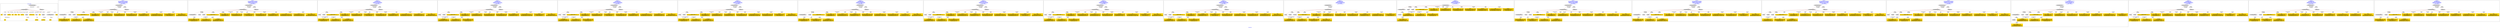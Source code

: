 digraph n0 {
fontcolor="blue"
remincross="true"
label="s05-met.json"
subgraph cluster_0 {
label="1-correct model"
n2[style="filled",color="white",fillcolor="lightgray",label="CulturalHeritageObject1"];
n3[shape="plaintext",style="filled",fillcolor="gold",label="Date"];
n4[style="filled",color="white",fillcolor="lightgray",label="Person1"];
n5[shape="plaintext",style="filled",fillcolor="gold",label="Description"];
n6[shape="plaintext",style="filled",fillcolor="gold",label="values"];
n7[shape="plaintext",style="filled",fillcolor="gold",label="Medium"];
n8[shape="plaintext",style="filled",fillcolor="gold",label="values"];
n9[shape="plaintext",style="filled",fillcolor="gold",label="Credit Line"];
n10[style="filled",color="white",fillcolor="lightgray",label="Concept1"];
n11[shape="plaintext",style="filled",fillcolor="gold",label="Accession Number"];
n12[style="filled",color="white",fillcolor="lightgray",label="Place1"];
n13[shape="plaintext",style="filled",fillcolor="gold",label="id"];
n14[style="filled",color="white",fillcolor="lightgray",label="Concept2"];
n15[style="filled",color="white",fillcolor="lightgray",label="CulturalHeritageObject2"];
n16[shape="plaintext",style="filled",fillcolor="gold",label="values"];
n17[shape="plaintext",style="filled",fillcolor="gold",label="Who"];
n18[shape="plaintext",style="filled",fillcolor="gold",label="Geography"];
n19[style="filled",color="white",fillcolor="lightgray",label="EuropeanaAggregation1"];
n20[style="filled",color="white",fillcolor="lightgray",label="WebResource1"];
n21[shape="plaintext",style="filled",fillcolor="gold",label="image"];
n22[shape="plaintext",style="filled",fillcolor="gold",label="values"];
n23[shape="plaintext",style="filled",fillcolor="gold",label="Classification"];
}
subgraph cluster_1 {
label="candidate 0\nlink coherence:0.9411764705882353\nnode coherence:0.9411764705882353\nconfidence:0.5582318545561895\nmapping score:0.5970249972703638\ncost:16.99949\n-precision:0.76-recall:0.62"
n25[style="filled",color="white",fillcolor="lightgray",label="CulturalHeritageObject1"];
n26[style="filled",color="white",fillcolor="lightgray",label="CulturalHeritageObject2"];
n27[style="filled",color="white",fillcolor="lightgray",label="Person1"];
n28[style="filled",color="white",fillcolor="lightgray",label="Concept1"];
n29[style="filled",color="white",fillcolor="lightgray",label="EuropeanaAggregation1"];
n30[style="filled",color="white",fillcolor="lightgray",label="WebResource1"];
n31[shape="plaintext",style="filled",fillcolor="gold",label="Classification\n[Concept,prefLabel,0.354]\n[Person,biographicalInformation,0.344]\n[CulturalHeritageObject,medium,0.154]\n[CulturalHeritageObject,description,0.147]"];
n32[shape="plaintext",style="filled",fillcolor="gold",label="image\n[WebResource,classLink,0.706]\n[Document,classLink,0.286]\n[CulturalHeritageObject,medium,0.005]\n[CulturalHeritageObject,description,0.003]"];
n33[shape="plaintext",style="filled",fillcolor="gold",label="Accession Number\n[CulturalHeritageObject,accessionNumber,1.0]"];
n34[shape="plaintext",style="filled",fillcolor="gold",label="Date\n[CulturalHeritageObject,created,0.486]\n[Person,dateOfBirth,0.244]\n[Person,dateOfDeath,0.195]\n[CulturalHeritageObject,title,0.075]"];
n35[shape="plaintext",style="filled",fillcolor="gold",label="Credit Line\n[CulturalHeritageObject,provenance,0.577]\n[CulturalHeritageObject,title,0.169]\n[CulturalHeritageObject,description,0.161]\n[Person,biographicalInformation,0.093]"];
n36[shape="plaintext",style="filled",fillcolor="gold",label="values\n[CulturalHeritageObject,medium,0.585]\n[Person,biographicalInformation,0.198]\n[CulturalHeritageObject,description,0.115]\n[Concept,prefLabel,0.102]"];
n37[shape="plaintext",style="filled",fillcolor="gold",label="values\n[CulturalHeritageObject,provenance,0.288]\n[Person,biographicalInformation,0.253]\n[CulturalHeritageObject,description,0.233]\n[CulturalHeritageObject,title,0.226]"];
n38[shape="plaintext",style="filled",fillcolor="gold",label="Medium\n[CulturalHeritageObject,medium,0.828]\n[CulturalHeritageObject,description,0.065]\n[Person,biographicalInformation,0.062]\n[CulturalHeritageObject,title,0.045]"];
n39[shape="plaintext",style="filled",fillcolor="gold",label="Who\n[Person,nameOfThePerson,0.475]\n[Document,classLink,0.256]\n[CulturalHeritageObject,provenance,0.16]\n[CulturalHeritageObject,title,0.109]"];
n40[shape="plaintext",style="filled",fillcolor="gold",label="Description\n[Person,biographicalInformation,0.405]\n[CulturalHeritageObject,description,0.35]\n[CulturalHeritageObject,title,0.17]\n[CulturalHeritageObject,provenance,0.075]"];
n41[shape="plaintext",style="filled",fillcolor="gold",label="values\n[CulturalHeritageObject,extent,0.741]\n[CulturalHeritageObject,accessionNumber,0.13]\n[CulturalHeritageObject,description,0.068]\n[CulturalHeritageObject,provenance,0.062]"];
n42[shape="plaintext",style="filled",fillcolor="gold",label="Geography\n[CulturalHeritageObject,provenance,0.37]\n[CulturalHeritageObject,title,0.245]\n[Concept,prefLabel,0.202]\n[Person,biographicalInformation,0.183]"];
}
subgraph cluster_2 {
label="candidate 1\nlink coherence:0.9411764705882353\nnode coherence:0.9411764705882353\nconfidence:0.5529745571757337\nmapping score:0.5952725648102118\ncost:16.99949\n-precision:0.82-recall:0.67"
n44[style="filled",color="white",fillcolor="lightgray",label="CulturalHeritageObject1"];
n45[style="filled",color="white",fillcolor="lightgray",label="CulturalHeritageObject2"];
n46[style="filled",color="white",fillcolor="lightgray",label="Person1"];
n47[style="filled",color="white",fillcolor="lightgray",label="Concept1"];
n48[style="filled",color="white",fillcolor="lightgray",label="EuropeanaAggregation1"];
n49[style="filled",color="white",fillcolor="lightgray",label="WebResource1"];
n50[shape="plaintext",style="filled",fillcolor="gold",label="Classification\n[Concept,prefLabel,0.354]\n[Person,biographicalInformation,0.344]\n[CulturalHeritageObject,medium,0.154]\n[CulturalHeritageObject,description,0.147]"];
n51[shape="plaintext",style="filled",fillcolor="gold",label="image\n[WebResource,classLink,0.706]\n[Document,classLink,0.286]\n[CulturalHeritageObject,medium,0.005]\n[CulturalHeritageObject,description,0.003]"];
n52[shape="plaintext",style="filled",fillcolor="gold",label="Accession Number\n[CulturalHeritageObject,accessionNumber,1.0]"];
n53[shape="plaintext",style="filled",fillcolor="gold",label="Date\n[CulturalHeritageObject,created,0.486]\n[Person,dateOfBirth,0.244]\n[Person,dateOfDeath,0.195]\n[CulturalHeritageObject,title,0.075]"];
n54[shape="plaintext",style="filled",fillcolor="gold",label="values\n[CulturalHeritageObject,provenance,0.288]\n[Person,biographicalInformation,0.253]\n[CulturalHeritageObject,description,0.233]\n[CulturalHeritageObject,title,0.226]"];
n55[shape="plaintext",style="filled",fillcolor="gold",label="values\n[CulturalHeritageObject,medium,0.585]\n[Person,biographicalInformation,0.198]\n[CulturalHeritageObject,description,0.115]\n[Concept,prefLabel,0.102]"];
n56[shape="plaintext",style="filled",fillcolor="gold",label="Geography\n[CulturalHeritageObject,provenance,0.37]\n[CulturalHeritageObject,title,0.245]\n[Concept,prefLabel,0.202]\n[Person,biographicalInformation,0.183]"];
n57[shape="plaintext",style="filled",fillcolor="gold",label="Medium\n[CulturalHeritageObject,medium,0.828]\n[CulturalHeritageObject,description,0.065]\n[Person,biographicalInformation,0.062]\n[CulturalHeritageObject,title,0.045]"];
n58[shape="plaintext",style="filled",fillcolor="gold",label="Who\n[Person,nameOfThePerson,0.475]\n[Document,classLink,0.256]\n[CulturalHeritageObject,provenance,0.16]\n[CulturalHeritageObject,title,0.109]"];
n59[shape="plaintext",style="filled",fillcolor="gold",label="Description\n[Person,biographicalInformation,0.405]\n[CulturalHeritageObject,description,0.35]\n[CulturalHeritageObject,title,0.17]\n[CulturalHeritageObject,provenance,0.075]"];
n60[shape="plaintext",style="filled",fillcolor="gold",label="values\n[CulturalHeritageObject,extent,0.741]\n[CulturalHeritageObject,accessionNumber,0.13]\n[CulturalHeritageObject,description,0.068]\n[CulturalHeritageObject,provenance,0.062]"];
n61[shape="plaintext",style="filled",fillcolor="gold",label="Credit Line\n[CulturalHeritageObject,provenance,0.577]\n[CulturalHeritageObject,title,0.169]\n[CulturalHeritageObject,description,0.161]\n[Person,biographicalInformation,0.093]"];
}
subgraph cluster_3 {
label="candidate 10\nlink coherence:0.9375\nnode coherence:0.9375\nconfidence:0.5207189894286346\nmapping score:0.5971841075873227\ncost:15.99951\n-precision:0.81-recall:0.62"
n63[style="filled",color="white",fillcolor="lightgray",label="CulturalHeritageObject1"];
n64[style="filled",color="white",fillcolor="lightgray",label="Person1"];
n65[style="filled",color="white",fillcolor="lightgray",label="Concept1"];
n66[style="filled",color="white",fillcolor="lightgray",label="EuropeanaAggregation1"];
n67[style="filled",color="white",fillcolor="lightgray",label="WebResource1"];
n68[shape="plaintext",style="filled",fillcolor="gold",label="Classification\n[Concept,prefLabel,0.354]\n[Person,biographicalInformation,0.344]\n[CulturalHeritageObject,medium,0.154]\n[CulturalHeritageObject,description,0.147]"];
n69[shape="plaintext",style="filled",fillcolor="gold",label="image\n[WebResource,classLink,0.706]\n[Document,classLink,0.286]\n[CulturalHeritageObject,medium,0.005]\n[CulturalHeritageObject,description,0.003]"];
n70[shape="plaintext",style="filled",fillcolor="gold",label="Accession Number\n[CulturalHeritageObject,accessionNumber,1.0]"];
n71[shape="plaintext",style="filled",fillcolor="gold",label="Date\n[CulturalHeritageObject,created,0.486]\n[Person,dateOfBirth,0.244]\n[Person,dateOfDeath,0.195]\n[CulturalHeritageObject,title,0.075]"];
n72[shape="plaintext",style="filled",fillcolor="gold",label="values\n[CulturalHeritageObject,provenance,0.288]\n[Person,biographicalInformation,0.253]\n[CulturalHeritageObject,description,0.233]\n[CulturalHeritageObject,title,0.226]"];
n73[shape="plaintext",style="filled",fillcolor="gold",label="Geography\n[CulturalHeritageObject,provenance,0.37]\n[CulturalHeritageObject,title,0.245]\n[Concept,prefLabel,0.202]\n[Person,biographicalInformation,0.183]"];
n74[shape="plaintext",style="filled",fillcolor="gold",label="values\n[CulturalHeritageObject,medium,0.585]\n[Person,biographicalInformation,0.198]\n[CulturalHeritageObject,description,0.115]\n[Concept,prefLabel,0.102]"];
n75[shape="plaintext",style="filled",fillcolor="gold",label="Medium\n[CulturalHeritageObject,medium,0.828]\n[CulturalHeritageObject,description,0.065]\n[Person,biographicalInformation,0.062]\n[CulturalHeritageObject,title,0.045]"];
n76[shape="plaintext",style="filled",fillcolor="gold",label="Who\n[Person,nameOfThePerson,0.475]\n[Document,classLink,0.256]\n[CulturalHeritageObject,provenance,0.16]\n[CulturalHeritageObject,title,0.109]"];
n77[shape="plaintext",style="filled",fillcolor="gold",label="Description\n[Person,biographicalInformation,0.405]\n[CulturalHeritageObject,description,0.35]\n[CulturalHeritageObject,title,0.17]\n[CulturalHeritageObject,provenance,0.075]"];
n78[shape="plaintext",style="filled",fillcolor="gold",label="values\n[CulturalHeritageObject,extent,0.741]\n[CulturalHeritageObject,accessionNumber,0.13]\n[CulturalHeritageObject,description,0.068]\n[CulturalHeritageObject,provenance,0.062]"];
n79[shape="plaintext",style="filled",fillcolor="gold",label="Credit Line\n[CulturalHeritageObject,provenance,0.577]\n[CulturalHeritageObject,title,0.169]\n[CulturalHeritageObject,description,0.161]\n[Person,biographicalInformation,0.093]"];
}
subgraph cluster_4 {
label="candidate 11\nlink coherence:0.9375\nnode coherence:0.9375\nconfidence:0.5171521522112137\nmapping score:0.5959951618481824\ncost:15.99951\n-precision:0.81-recall:0.62"
n81[style="filled",color="white",fillcolor="lightgray",label="CulturalHeritageObject1"];
n82[style="filled",color="white",fillcolor="lightgray",label="Person1"];
n83[style="filled",color="white",fillcolor="lightgray",label="Concept1"];
n84[style="filled",color="white",fillcolor="lightgray",label="EuropeanaAggregation1"];
n85[style="filled",color="white",fillcolor="lightgray",label="WebResource1"];
n86[shape="plaintext",style="filled",fillcolor="gold",label="image\n[WebResource,classLink,0.706]\n[Document,classLink,0.286]\n[CulturalHeritageObject,medium,0.005]\n[CulturalHeritageObject,description,0.003]"];
n87[shape="plaintext",style="filled",fillcolor="gold",label="Accession Number\n[CulturalHeritageObject,accessionNumber,1.0]"];
n88[shape="plaintext",style="filled",fillcolor="gold",label="values\n[CulturalHeritageObject,medium,0.585]\n[Person,biographicalInformation,0.198]\n[CulturalHeritageObject,description,0.115]\n[Concept,prefLabel,0.102]"];
n89[shape="plaintext",style="filled",fillcolor="gold",label="Date\n[CulturalHeritageObject,created,0.486]\n[Person,dateOfBirth,0.244]\n[Person,dateOfDeath,0.195]\n[CulturalHeritageObject,title,0.075]"];
n90[shape="plaintext",style="filled",fillcolor="gold",label="Credit Line\n[CulturalHeritageObject,provenance,0.577]\n[CulturalHeritageObject,title,0.169]\n[CulturalHeritageObject,description,0.161]\n[Person,biographicalInformation,0.093]"];
n91[shape="plaintext",style="filled",fillcolor="gold",label="Classification\n[Concept,prefLabel,0.354]\n[Person,biographicalInformation,0.344]\n[CulturalHeritageObject,medium,0.154]\n[CulturalHeritageObject,description,0.147]"];
n92[shape="plaintext",style="filled",fillcolor="gold",label="values\n[CulturalHeritageObject,provenance,0.288]\n[Person,biographicalInformation,0.253]\n[CulturalHeritageObject,description,0.233]\n[CulturalHeritageObject,title,0.226]"];
n93[shape="plaintext",style="filled",fillcolor="gold",label="Medium\n[CulturalHeritageObject,medium,0.828]\n[CulturalHeritageObject,description,0.065]\n[Person,biographicalInformation,0.062]\n[CulturalHeritageObject,title,0.045]"];
n94[shape="plaintext",style="filled",fillcolor="gold",label="Who\n[Person,nameOfThePerson,0.475]\n[Document,classLink,0.256]\n[CulturalHeritageObject,provenance,0.16]\n[CulturalHeritageObject,title,0.109]"];
n95[shape="plaintext",style="filled",fillcolor="gold",label="Description\n[Person,biographicalInformation,0.405]\n[CulturalHeritageObject,description,0.35]\n[CulturalHeritageObject,title,0.17]\n[CulturalHeritageObject,provenance,0.075]"];
n96[shape="plaintext",style="filled",fillcolor="gold",label="values\n[CulturalHeritageObject,extent,0.741]\n[CulturalHeritageObject,accessionNumber,0.13]\n[CulturalHeritageObject,description,0.068]\n[CulturalHeritageObject,provenance,0.062]"];
n97[shape="plaintext",style="filled",fillcolor="gold",label="Geography\n[CulturalHeritageObject,provenance,0.37]\n[CulturalHeritageObject,title,0.245]\n[Concept,prefLabel,0.202]\n[Person,biographicalInformation,0.183]"];
}
subgraph cluster_5 {
label="candidate 12\nlink coherence:0.9375\nnode coherence:0.9375\nconfidence:0.5118948548307579\nmapping score:0.5942427293880305\ncost:15.99951\n-precision:0.88-recall:0.67"
n99[style="filled",color="white",fillcolor="lightgray",label="CulturalHeritageObject1"];
n100[style="filled",color="white",fillcolor="lightgray",label="Person1"];
n101[style="filled",color="white",fillcolor="lightgray",label="Concept1"];
n102[style="filled",color="white",fillcolor="lightgray",label="EuropeanaAggregation1"];
n103[style="filled",color="white",fillcolor="lightgray",label="WebResource1"];
n104[shape="plaintext",style="filled",fillcolor="gold",label="image\n[WebResource,classLink,0.706]\n[Document,classLink,0.286]\n[CulturalHeritageObject,medium,0.005]\n[CulturalHeritageObject,description,0.003]"];
n105[shape="plaintext",style="filled",fillcolor="gold",label="Accession Number\n[CulturalHeritageObject,accessionNumber,1.0]"];
n106[shape="plaintext",style="filled",fillcolor="gold",label="values\n[CulturalHeritageObject,medium,0.585]\n[Person,biographicalInformation,0.198]\n[CulturalHeritageObject,description,0.115]\n[Concept,prefLabel,0.102]"];
n107[shape="plaintext",style="filled",fillcolor="gold",label="Date\n[CulturalHeritageObject,created,0.486]\n[Person,dateOfBirth,0.244]\n[Person,dateOfDeath,0.195]\n[CulturalHeritageObject,title,0.075]"];
n108[shape="plaintext",style="filled",fillcolor="gold",label="values\n[CulturalHeritageObject,provenance,0.288]\n[Person,biographicalInformation,0.253]\n[CulturalHeritageObject,description,0.233]\n[CulturalHeritageObject,title,0.226]"];
n109[shape="plaintext",style="filled",fillcolor="gold",label="Classification\n[Concept,prefLabel,0.354]\n[Person,biographicalInformation,0.344]\n[CulturalHeritageObject,medium,0.154]\n[CulturalHeritageObject,description,0.147]"];
n110[shape="plaintext",style="filled",fillcolor="gold",label="Geography\n[CulturalHeritageObject,provenance,0.37]\n[CulturalHeritageObject,title,0.245]\n[Concept,prefLabel,0.202]\n[Person,biographicalInformation,0.183]"];
n111[shape="plaintext",style="filled",fillcolor="gold",label="Medium\n[CulturalHeritageObject,medium,0.828]\n[CulturalHeritageObject,description,0.065]\n[Person,biographicalInformation,0.062]\n[CulturalHeritageObject,title,0.045]"];
n112[shape="plaintext",style="filled",fillcolor="gold",label="Who\n[Person,nameOfThePerson,0.475]\n[Document,classLink,0.256]\n[CulturalHeritageObject,provenance,0.16]\n[CulturalHeritageObject,title,0.109]"];
n113[shape="plaintext",style="filled",fillcolor="gold",label="Description\n[Person,biographicalInformation,0.405]\n[CulturalHeritageObject,description,0.35]\n[CulturalHeritageObject,title,0.17]\n[CulturalHeritageObject,provenance,0.075]"];
n114[shape="plaintext",style="filled",fillcolor="gold",label="values\n[CulturalHeritageObject,extent,0.741]\n[CulturalHeritageObject,accessionNumber,0.13]\n[CulturalHeritageObject,description,0.068]\n[CulturalHeritageObject,provenance,0.062]"];
n115[shape="plaintext",style="filled",fillcolor="gold",label="Credit Line\n[CulturalHeritageObject,provenance,0.577]\n[CulturalHeritageObject,title,0.169]\n[CulturalHeritageObject,description,0.161]\n[Person,biographicalInformation,0.093]"];
}
subgraph cluster_6 {
label="candidate 13\nlink coherence:0.9375\nnode coherence:0.9375\nconfidence:0.5115945589821336\nmapping score:0.5941426307718223\ncost:15.99951\n-precision:0.69-recall:0.52"
n117[style="filled",color="white",fillcolor="lightgray",label="CulturalHeritageObject1"];
n118[style="filled",color="white",fillcolor="lightgray",label="Person1"];
n119[style="filled",color="white",fillcolor="lightgray",label="Concept1"];
n120[style="filled",color="white",fillcolor="lightgray",label="EuropeanaAggregation1"];
n121[style="filled",color="white",fillcolor="lightgray",label="WebResource1"];
n122[shape="plaintext",style="filled",fillcolor="gold",label="Classification\n[Concept,prefLabel,0.354]\n[Person,biographicalInformation,0.344]\n[CulturalHeritageObject,medium,0.154]\n[CulturalHeritageObject,description,0.147]"];
n123[shape="plaintext",style="filled",fillcolor="gold",label="image\n[WebResource,classLink,0.706]\n[Document,classLink,0.286]\n[CulturalHeritageObject,medium,0.005]\n[CulturalHeritageObject,description,0.003]"];
n124[shape="plaintext",style="filled",fillcolor="gold",label="Accession Number\n[CulturalHeritageObject,accessionNumber,1.0]"];
n125[shape="plaintext",style="filled",fillcolor="gold",label="Date\n[CulturalHeritageObject,created,0.486]\n[Person,dateOfBirth,0.244]\n[Person,dateOfDeath,0.195]\n[CulturalHeritageObject,title,0.075]"];
n126[shape="plaintext",style="filled",fillcolor="gold",label="Credit Line\n[CulturalHeritageObject,provenance,0.577]\n[CulturalHeritageObject,title,0.169]\n[CulturalHeritageObject,description,0.161]\n[Person,biographicalInformation,0.093]"];
n127[shape="plaintext",style="filled",fillcolor="gold",label="Description\n[Person,biographicalInformation,0.405]\n[CulturalHeritageObject,description,0.35]\n[CulturalHeritageObject,title,0.17]\n[CulturalHeritageObject,provenance,0.075]"];
n128[shape="plaintext",style="filled",fillcolor="gold",label="values\n[CulturalHeritageObject,medium,0.585]\n[Person,biographicalInformation,0.198]\n[CulturalHeritageObject,description,0.115]\n[Concept,prefLabel,0.102]"];
n129[shape="plaintext",style="filled",fillcolor="gold",label="Medium\n[CulturalHeritageObject,medium,0.828]\n[CulturalHeritageObject,description,0.065]\n[Person,biographicalInformation,0.062]\n[CulturalHeritageObject,title,0.045]"];
n130[shape="plaintext",style="filled",fillcolor="gold",label="Who\n[Person,nameOfThePerson,0.475]\n[Document,classLink,0.256]\n[CulturalHeritageObject,provenance,0.16]\n[CulturalHeritageObject,title,0.109]"];
n131[shape="plaintext",style="filled",fillcolor="gold",label="values\n[CulturalHeritageObject,extent,0.741]\n[CulturalHeritageObject,accessionNumber,0.13]\n[CulturalHeritageObject,description,0.068]\n[CulturalHeritageObject,provenance,0.062]"];
n132[shape="plaintext",style="filled",fillcolor="gold",label="values\n[CulturalHeritageObject,provenance,0.288]\n[Person,biographicalInformation,0.253]\n[CulturalHeritageObject,description,0.233]\n[CulturalHeritageObject,title,0.226]"];
n133[shape="plaintext",style="filled",fillcolor="gold",label="Geography\n[CulturalHeritageObject,provenance,0.37]\n[CulturalHeritageObject,title,0.245]\n[Concept,prefLabel,0.202]\n[Person,biographicalInformation,0.183]"];
}
subgraph cluster_7 {
label="candidate 14\nlink coherence:0.9375\nnode coherence:0.9375\nconfidence:0.5071645078093429\nmapping score:0.5926659470475587\ncost:15.99967\n-precision:0.62-recall:0.48"
n135[style="filled",color="white",fillcolor="lightgray",label="CulturalHeritageObject1"];
n136[style="filled",color="white",fillcolor="lightgray",label="CulturalHeritageObject2"];
n137[style="filled",color="white",fillcolor="lightgray",label="Concept1"];
n138[style="filled",color="white",fillcolor="lightgray",label="EuropeanaAggregation1"];
n139[style="filled",color="white",fillcolor="lightgray",label="WebResource1"];
n140[shape="plaintext",style="filled",fillcolor="gold",label="Classification\n[Concept,prefLabel,0.354]\n[Person,biographicalInformation,0.344]\n[CulturalHeritageObject,medium,0.154]\n[CulturalHeritageObject,description,0.147]"];
n141[shape="plaintext",style="filled",fillcolor="gold",label="image\n[WebResource,classLink,0.706]\n[Document,classLink,0.286]\n[CulturalHeritageObject,medium,0.005]\n[CulturalHeritageObject,description,0.003]"];
n142[shape="plaintext",style="filled",fillcolor="gold",label="Accession Number\n[CulturalHeritageObject,accessionNumber,1.0]"];
n143[shape="plaintext",style="filled",fillcolor="gold",label="Date\n[CulturalHeritageObject,created,0.486]\n[Person,dateOfBirth,0.244]\n[Person,dateOfDeath,0.195]\n[CulturalHeritageObject,title,0.075]"];
n144[shape="plaintext",style="filled",fillcolor="gold",label="Credit Line\n[CulturalHeritageObject,provenance,0.577]\n[CulturalHeritageObject,title,0.169]\n[CulturalHeritageObject,description,0.161]\n[Person,biographicalInformation,0.093]"];
n145[shape="plaintext",style="filled",fillcolor="gold",label="values\n[CulturalHeritageObject,medium,0.585]\n[Person,biographicalInformation,0.198]\n[CulturalHeritageObject,description,0.115]\n[Concept,prefLabel,0.102]"];
n146[shape="plaintext",style="filled",fillcolor="gold",label="Description\n[Person,biographicalInformation,0.405]\n[CulturalHeritageObject,description,0.35]\n[CulturalHeritageObject,title,0.17]\n[CulturalHeritageObject,provenance,0.075]"];
n147[shape="plaintext",style="filled",fillcolor="gold",label="Geography\n[CulturalHeritageObject,provenance,0.37]\n[CulturalHeritageObject,title,0.245]\n[Concept,prefLabel,0.202]\n[Person,biographicalInformation,0.183]"];
n148[shape="plaintext",style="filled",fillcolor="gold",label="Medium\n[CulturalHeritageObject,medium,0.828]\n[CulturalHeritageObject,description,0.065]\n[Person,biographicalInformation,0.062]\n[CulturalHeritageObject,title,0.045]"];
n149[shape="plaintext",style="filled",fillcolor="gold",label="values\n[CulturalHeritageObject,extent,0.741]\n[CulturalHeritageObject,accessionNumber,0.13]\n[CulturalHeritageObject,description,0.068]\n[CulturalHeritageObject,provenance,0.062]"];
n150[shape="plaintext",style="filled",fillcolor="gold",label="values\n[CulturalHeritageObject,provenance,0.288]\n[Person,biographicalInformation,0.253]\n[CulturalHeritageObject,description,0.233]\n[CulturalHeritageObject,title,0.226]"];
n151[shape="plaintext",style="filled",fillcolor="gold",label="Who\n[Person,nameOfThePerson,0.475]\n[Document,classLink,0.256]\n[CulturalHeritageObject,provenance,0.16]\n[CulturalHeritageObject,title,0.109]"];
}
subgraph cluster_8 {
label="candidate 15\nlink coherence:0.9375\nnode coherence:0.9375\nconfidence:0.5027704243842569\nmapping score:0.5912012525725301\ncost:15.99951\n-precision:0.75-recall:0.57"
n153[style="filled",color="white",fillcolor="lightgray",label="CulturalHeritageObject1"];
n154[style="filled",color="white",fillcolor="lightgray",label="Person1"];
n155[style="filled",color="white",fillcolor="lightgray",label="Concept1"];
n156[style="filled",color="white",fillcolor="lightgray",label="EuropeanaAggregation1"];
n157[style="filled",color="white",fillcolor="lightgray",label="WebResource1"];
n158[shape="plaintext",style="filled",fillcolor="gold",label="image\n[WebResource,classLink,0.706]\n[Document,classLink,0.286]\n[CulturalHeritageObject,medium,0.005]\n[CulturalHeritageObject,description,0.003]"];
n159[shape="plaintext",style="filled",fillcolor="gold",label="Accession Number\n[CulturalHeritageObject,accessionNumber,1.0]"];
n160[shape="plaintext",style="filled",fillcolor="gold",label="values\n[CulturalHeritageObject,medium,0.585]\n[Person,biographicalInformation,0.198]\n[CulturalHeritageObject,description,0.115]\n[Concept,prefLabel,0.102]"];
n161[shape="plaintext",style="filled",fillcolor="gold",label="Date\n[CulturalHeritageObject,created,0.486]\n[Person,dateOfBirth,0.244]\n[Person,dateOfDeath,0.195]\n[CulturalHeritageObject,title,0.075]"];
n162[shape="plaintext",style="filled",fillcolor="gold",label="Credit Line\n[CulturalHeritageObject,provenance,0.577]\n[CulturalHeritageObject,title,0.169]\n[CulturalHeritageObject,description,0.161]\n[Person,biographicalInformation,0.093]"];
n163[shape="plaintext",style="filled",fillcolor="gold",label="Classification\n[Concept,prefLabel,0.354]\n[Person,biographicalInformation,0.344]\n[CulturalHeritageObject,medium,0.154]\n[CulturalHeritageObject,description,0.147]"];
n164[shape="plaintext",style="filled",fillcolor="gold",label="Description\n[Person,biographicalInformation,0.405]\n[CulturalHeritageObject,description,0.35]\n[CulturalHeritageObject,title,0.17]\n[CulturalHeritageObject,provenance,0.075]"];
n165[shape="plaintext",style="filled",fillcolor="gold",label="Medium\n[CulturalHeritageObject,medium,0.828]\n[CulturalHeritageObject,description,0.065]\n[Person,biographicalInformation,0.062]\n[CulturalHeritageObject,title,0.045]"];
n166[shape="plaintext",style="filled",fillcolor="gold",label="Who\n[Person,nameOfThePerson,0.475]\n[Document,classLink,0.256]\n[CulturalHeritageObject,provenance,0.16]\n[CulturalHeritageObject,title,0.109]"];
n167[shape="plaintext",style="filled",fillcolor="gold",label="values\n[CulturalHeritageObject,extent,0.741]\n[CulturalHeritageObject,accessionNumber,0.13]\n[CulturalHeritageObject,description,0.068]\n[CulturalHeritageObject,provenance,0.062]"];
n168[shape="plaintext",style="filled",fillcolor="gold",label="values\n[CulturalHeritageObject,provenance,0.288]\n[Person,biographicalInformation,0.253]\n[CulturalHeritageObject,description,0.233]\n[CulturalHeritageObject,title,0.226]"];
n169[shape="plaintext",style="filled",fillcolor="gold",label="Geography\n[CulturalHeritageObject,provenance,0.37]\n[CulturalHeritageObject,title,0.245]\n[Concept,prefLabel,0.202]\n[Person,biographicalInformation,0.183]"];
}
subgraph cluster_9 {
label="candidate 16\nlink coherence:0.9375\nnode coherence:0.9375\nconfidence:0.4883265558226837\nmapping score:0.5863866297186723\ncost:15.99951\n-precision:0.81-recall:0.62"
n171[style="filled",color="white",fillcolor="lightgray",label="CulturalHeritageObject1"];
n172[style="filled",color="white",fillcolor="lightgray",label="Person1"];
n173[style="filled",color="white",fillcolor="lightgray",label="Concept1"];
n174[style="filled",color="white",fillcolor="lightgray",label="EuropeanaAggregation1"];
n175[style="filled",color="white",fillcolor="lightgray",label="WebResource1"];
n176[shape="plaintext",style="filled",fillcolor="gold",label="image\n[WebResource,classLink,0.706]\n[Document,classLink,0.286]\n[CulturalHeritageObject,medium,0.005]\n[CulturalHeritageObject,description,0.003]"];
n177[shape="plaintext",style="filled",fillcolor="gold",label="Accession Number\n[CulturalHeritageObject,accessionNumber,1.0]"];
n178[shape="plaintext",style="filled",fillcolor="gold",label="values\n[CulturalHeritageObject,medium,0.585]\n[Person,biographicalInformation,0.198]\n[CulturalHeritageObject,description,0.115]\n[Concept,prefLabel,0.102]"];
n179[shape="plaintext",style="filled",fillcolor="gold",label="Date\n[CulturalHeritageObject,created,0.486]\n[Person,dateOfBirth,0.244]\n[Person,dateOfDeath,0.195]\n[CulturalHeritageObject,title,0.075]"];
n180[shape="plaintext",style="filled",fillcolor="gold",label="values\n[CulturalHeritageObject,provenance,0.288]\n[Person,biographicalInformation,0.253]\n[CulturalHeritageObject,description,0.233]\n[CulturalHeritageObject,title,0.226]"];
n181[shape="plaintext",style="filled",fillcolor="gold",label="Classification\n[Concept,prefLabel,0.354]\n[Person,biographicalInformation,0.344]\n[CulturalHeritageObject,medium,0.154]\n[CulturalHeritageObject,description,0.147]"];
n182[shape="plaintext",style="filled",fillcolor="gold",label="Credit Line\n[CulturalHeritageObject,provenance,0.577]\n[CulturalHeritageObject,title,0.169]\n[CulturalHeritageObject,description,0.161]\n[Person,biographicalInformation,0.093]"];
n183[shape="plaintext",style="filled",fillcolor="gold",label="Medium\n[CulturalHeritageObject,medium,0.828]\n[CulturalHeritageObject,description,0.065]\n[Person,biographicalInformation,0.062]\n[CulturalHeritageObject,title,0.045]"];
n184[shape="plaintext",style="filled",fillcolor="gold",label="Who\n[Person,nameOfThePerson,0.475]\n[Document,classLink,0.256]\n[CulturalHeritageObject,provenance,0.16]\n[CulturalHeritageObject,title,0.109]"];
n185[shape="plaintext",style="filled",fillcolor="gold",label="Description\n[Person,biographicalInformation,0.405]\n[CulturalHeritageObject,description,0.35]\n[CulturalHeritageObject,title,0.17]\n[CulturalHeritageObject,provenance,0.075]"];
n186[shape="plaintext",style="filled",fillcolor="gold",label="values\n[CulturalHeritageObject,extent,0.741]\n[CulturalHeritageObject,accessionNumber,0.13]\n[CulturalHeritageObject,description,0.068]\n[CulturalHeritageObject,provenance,0.062]"];
n187[shape="plaintext",style="filled",fillcolor="gold",label="Geography\n[CulturalHeritageObject,provenance,0.37]\n[CulturalHeritageObject,title,0.245]\n[Concept,prefLabel,0.202]\n[Person,biographicalInformation,0.183]"];
}
subgraph cluster_10 {
label="candidate 17\nlink coherence:0.9375\nnode coherence:0.9375\nconfidence:0.48434929027943346\nmapping score:0.5850608745375889\ncost:15.99951\n-precision:0.75-recall:0.57"
n189[style="filled",color="white",fillcolor="lightgray",label="CulturalHeritageObject1"];
n190[style="filled",color="white",fillcolor="lightgray",label="Person1"];
n191[style="filled",color="white",fillcolor="lightgray",label="Concept1"];
n192[style="filled",color="white",fillcolor="lightgray",label="EuropeanaAggregation1"];
n193[style="filled",color="white",fillcolor="lightgray",label="WebResource1"];
n194[shape="plaintext",style="filled",fillcolor="gold",label="image\n[WebResource,classLink,0.706]\n[Document,classLink,0.286]\n[CulturalHeritageObject,medium,0.005]\n[CulturalHeritageObject,description,0.003]"];
n195[shape="plaintext",style="filled",fillcolor="gold",label="Accession Number\n[CulturalHeritageObject,accessionNumber,1.0]"];
n196[shape="plaintext",style="filled",fillcolor="gold",label="values\n[CulturalHeritageObject,medium,0.585]\n[Person,biographicalInformation,0.198]\n[CulturalHeritageObject,description,0.115]\n[Concept,prefLabel,0.102]"];
n197[shape="plaintext",style="filled",fillcolor="gold",label="Date\n[CulturalHeritageObject,created,0.486]\n[Person,dateOfBirth,0.244]\n[Person,dateOfDeath,0.195]\n[CulturalHeritageObject,title,0.075]"];
n198[shape="plaintext",style="filled",fillcolor="gold",label="Description\n[Person,biographicalInformation,0.405]\n[CulturalHeritageObject,description,0.35]\n[CulturalHeritageObject,title,0.17]\n[CulturalHeritageObject,provenance,0.075]"];
n199[shape="plaintext",style="filled",fillcolor="gold",label="Classification\n[Concept,prefLabel,0.354]\n[Person,biographicalInformation,0.344]\n[CulturalHeritageObject,medium,0.154]\n[CulturalHeritageObject,description,0.147]"];
n200[shape="plaintext",style="filled",fillcolor="gold",label="Geography\n[CulturalHeritageObject,provenance,0.37]\n[CulturalHeritageObject,title,0.245]\n[Concept,prefLabel,0.202]\n[Person,biographicalInformation,0.183]"];
n201[shape="plaintext",style="filled",fillcolor="gold",label="Medium\n[CulturalHeritageObject,medium,0.828]\n[CulturalHeritageObject,description,0.065]\n[Person,biographicalInformation,0.062]\n[CulturalHeritageObject,title,0.045]"];
n202[shape="plaintext",style="filled",fillcolor="gold",label="Who\n[Person,nameOfThePerson,0.475]\n[Document,classLink,0.256]\n[CulturalHeritageObject,provenance,0.16]\n[CulturalHeritageObject,title,0.109]"];
n203[shape="plaintext",style="filled",fillcolor="gold",label="values\n[CulturalHeritageObject,extent,0.741]\n[CulturalHeritageObject,accessionNumber,0.13]\n[CulturalHeritageObject,description,0.068]\n[CulturalHeritageObject,provenance,0.062]"];
n204[shape="plaintext",style="filled",fillcolor="gold",label="values\n[CulturalHeritageObject,provenance,0.288]\n[Person,biographicalInformation,0.253]\n[CulturalHeritageObject,description,0.233]\n[CulturalHeritageObject,title,0.226]"];
n205[shape="plaintext",style="filled",fillcolor="gold",label="Credit Line\n[CulturalHeritageObject,provenance,0.577]\n[CulturalHeritageObject,title,0.169]\n[CulturalHeritageObject,description,0.161]\n[Person,biographicalInformation,0.093]"];
}
subgraph cluster_11 {
label="candidate 18\nlink coherence:0.9375\nnode coherence:0.9375\nconfidence:0.4821085689115319\nmapping score:0.584313967414955\ncost:15.99962\n-precision:0.69-recall:0.52"
n207[style="filled",color="white",fillcolor="lightgray",label="CulturalHeritageObject1"];
n208[style="filled",color="white",fillcolor="lightgray",label="Person1"];
n209[style="filled",color="white",fillcolor="lightgray",label="Concept1"];
n210[style="filled",color="white",fillcolor="lightgray",label="Document1"];
n211[style="filled",color="white",fillcolor="lightgray",label="EuropeanaAggregation1"];
n212[shape="plaintext",style="filled",fillcolor="gold",label="Accession Number\n[CulturalHeritageObject,accessionNumber,1.0]"];
n213[shape="plaintext",style="filled",fillcolor="gold",label="values\n[CulturalHeritageObject,medium,0.585]\n[Person,biographicalInformation,0.198]\n[CulturalHeritageObject,description,0.115]\n[Concept,prefLabel,0.102]"];
n214[shape="plaintext",style="filled",fillcolor="gold",label="Date\n[CulturalHeritageObject,created,0.486]\n[Person,dateOfBirth,0.244]\n[Person,dateOfDeath,0.195]\n[CulturalHeritageObject,title,0.075]"];
n215[shape="plaintext",style="filled",fillcolor="gold",label="Credit Line\n[CulturalHeritageObject,provenance,0.577]\n[CulturalHeritageObject,title,0.169]\n[CulturalHeritageObject,description,0.161]\n[Person,biographicalInformation,0.093]"];
n216[shape="plaintext",style="filled",fillcolor="gold",label="Classification\n[Concept,prefLabel,0.354]\n[Person,biographicalInformation,0.344]\n[CulturalHeritageObject,medium,0.154]\n[CulturalHeritageObject,description,0.147]"];
n217[shape="plaintext",style="filled",fillcolor="gold",label="values\n[CulturalHeritageObject,provenance,0.288]\n[Person,biographicalInformation,0.253]\n[CulturalHeritageObject,description,0.233]\n[CulturalHeritageObject,title,0.226]"];
n218[shape="plaintext",style="filled",fillcolor="gold",label="Medium\n[CulturalHeritageObject,medium,0.828]\n[CulturalHeritageObject,description,0.065]\n[Person,biographicalInformation,0.062]\n[CulturalHeritageObject,title,0.045]"];
n219[shape="plaintext",style="filled",fillcolor="gold",label="Who\n[Person,nameOfThePerson,0.475]\n[Document,classLink,0.256]\n[CulturalHeritageObject,provenance,0.16]\n[CulturalHeritageObject,title,0.109]"];
n220[shape="plaintext",style="filled",fillcolor="gold",label="Description\n[Person,biographicalInformation,0.405]\n[CulturalHeritageObject,description,0.35]\n[CulturalHeritageObject,title,0.17]\n[CulturalHeritageObject,provenance,0.075]"];
n221[shape="plaintext",style="filled",fillcolor="gold",label="values\n[CulturalHeritageObject,extent,0.741]\n[CulturalHeritageObject,accessionNumber,0.13]\n[CulturalHeritageObject,description,0.068]\n[CulturalHeritageObject,provenance,0.062]"];
n222[shape="plaintext",style="filled",fillcolor="gold",label="Geography\n[CulturalHeritageObject,provenance,0.37]\n[CulturalHeritageObject,title,0.245]\n[Concept,prefLabel,0.202]\n[Person,biographicalInformation,0.183]"];
n223[shape="plaintext",style="filled",fillcolor="gold",label="image\n[WebResource,classLink,0.706]\n[Document,classLink,0.286]\n[CulturalHeritageObject,medium,0.005]\n[CulturalHeritageObject,description,0.003]"];
}
subgraph cluster_12 {
label="candidate 19\nlink coherence:0.9375\nnode coherence:0.9375\nconfidence:0.4821085689115319\nmapping score:0.584313967414955\ncost:15.99976\n-precision:0.69-recall:0.52"
n225[style="filled",color="white",fillcolor="lightgray",label="CulturalHeritageObject1"];
n226[style="filled",color="white",fillcolor="lightgray",label="CulturalHeritageObject2"];
n227[style="filled",color="white",fillcolor="lightgray",label="Person1"];
n228[style="filled",color="white",fillcolor="lightgray",label="Concept1"];
n229[style="filled",color="white",fillcolor="lightgray",label="Document2"];
n230[shape="plaintext",style="filled",fillcolor="gold",label="Accession Number\n[CulturalHeritageObject,accessionNumber,1.0]"];
n231[shape="plaintext",style="filled",fillcolor="gold",label="values\n[CulturalHeritageObject,medium,0.585]\n[Person,biographicalInformation,0.198]\n[CulturalHeritageObject,description,0.115]\n[Concept,prefLabel,0.102]"];
n232[shape="plaintext",style="filled",fillcolor="gold",label="Date\n[CulturalHeritageObject,created,0.486]\n[Person,dateOfBirth,0.244]\n[Person,dateOfDeath,0.195]\n[CulturalHeritageObject,title,0.075]"];
n233[shape="plaintext",style="filled",fillcolor="gold",label="image\n[WebResource,classLink,0.706]\n[Document,classLink,0.286]\n[CulturalHeritageObject,medium,0.005]\n[CulturalHeritageObject,description,0.003]"];
n234[shape="plaintext",style="filled",fillcolor="gold",label="Credit Line\n[CulturalHeritageObject,provenance,0.577]\n[CulturalHeritageObject,title,0.169]\n[CulturalHeritageObject,description,0.161]\n[Person,biographicalInformation,0.093]"];
n235[shape="plaintext",style="filled",fillcolor="gold",label="Classification\n[Concept,prefLabel,0.354]\n[Person,biographicalInformation,0.344]\n[CulturalHeritageObject,medium,0.154]\n[CulturalHeritageObject,description,0.147]"];
n236[shape="plaintext",style="filled",fillcolor="gold",label="values\n[CulturalHeritageObject,provenance,0.288]\n[Person,biographicalInformation,0.253]\n[CulturalHeritageObject,description,0.233]\n[CulturalHeritageObject,title,0.226]"];
n237[shape="plaintext",style="filled",fillcolor="gold",label="Medium\n[CulturalHeritageObject,medium,0.828]\n[CulturalHeritageObject,description,0.065]\n[Person,biographicalInformation,0.062]\n[CulturalHeritageObject,title,0.045]"];
n238[shape="plaintext",style="filled",fillcolor="gold",label="Who\n[Person,nameOfThePerson,0.475]\n[Document,classLink,0.256]\n[CulturalHeritageObject,provenance,0.16]\n[CulturalHeritageObject,title,0.109]"];
n239[shape="plaintext",style="filled",fillcolor="gold",label="Description\n[Person,biographicalInformation,0.405]\n[CulturalHeritageObject,description,0.35]\n[CulturalHeritageObject,title,0.17]\n[CulturalHeritageObject,provenance,0.075]"];
n240[shape="plaintext",style="filled",fillcolor="gold",label="values\n[CulturalHeritageObject,extent,0.741]\n[CulturalHeritageObject,accessionNumber,0.13]\n[CulturalHeritageObject,description,0.068]\n[CulturalHeritageObject,provenance,0.062]"];
n241[shape="plaintext",style="filled",fillcolor="gold",label="Geography\n[CulturalHeritageObject,provenance,0.37]\n[CulturalHeritageObject,title,0.245]\n[Concept,prefLabel,0.202]\n[Person,biographicalInformation,0.183]"];
}
subgraph cluster_13 {
label="candidate 2\nlink coherence:0.9411764705882353\nnode coherence:0.9411764705882353\nconfidence:0.5478102516959958\nmapping score:0.5935511296502993\ncost:16.99949\n-precision:0.76-recall:0.62"
n243[style="filled",color="white",fillcolor="lightgray",label="CulturalHeritageObject1"];
n244[style="filled",color="white",fillcolor="lightgray",label="CulturalHeritageObject2"];
n245[style="filled",color="white",fillcolor="lightgray",label="Person1"];
n246[style="filled",color="white",fillcolor="lightgray",label="Concept1"];
n247[style="filled",color="white",fillcolor="lightgray",label="EuropeanaAggregation1"];
n248[style="filled",color="white",fillcolor="lightgray",label="WebResource1"];
n249[shape="plaintext",style="filled",fillcolor="gold",label="Classification\n[Concept,prefLabel,0.354]\n[Person,biographicalInformation,0.344]\n[CulturalHeritageObject,medium,0.154]\n[CulturalHeritageObject,description,0.147]"];
n250[shape="plaintext",style="filled",fillcolor="gold",label="image\n[WebResource,classLink,0.706]\n[Document,classLink,0.286]\n[CulturalHeritageObject,medium,0.005]\n[CulturalHeritageObject,description,0.003]"];
n251[shape="plaintext",style="filled",fillcolor="gold",label="Accession Number\n[CulturalHeritageObject,accessionNumber,1.0]"];
n252[shape="plaintext",style="filled",fillcolor="gold",label="Date\n[CulturalHeritageObject,created,0.486]\n[Person,dateOfBirth,0.244]\n[Person,dateOfDeath,0.195]\n[CulturalHeritageObject,title,0.075]"];
n253[shape="plaintext",style="filled",fillcolor="gold",label="Credit Line\n[CulturalHeritageObject,provenance,0.577]\n[CulturalHeritageObject,title,0.169]\n[CulturalHeritageObject,description,0.161]\n[Person,biographicalInformation,0.093]"];
n254[shape="plaintext",style="filled",fillcolor="gold",label="values\n[CulturalHeritageObject,medium,0.585]\n[Person,biographicalInformation,0.198]\n[CulturalHeritageObject,description,0.115]\n[Concept,prefLabel,0.102]"];
n255[shape="plaintext",style="filled",fillcolor="gold",label="values\n[CulturalHeritageObject,provenance,0.288]\n[Person,biographicalInformation,0.253]\n[CulturalHeritageObject,description,0.233]\n[CulturalHeritageObject,title,0.226]"];
n256[shape="plaintext",style="filled",fillcolor="gold",label="Geography\n[CulturalHeritageObject,provenance,0.37]\n[CulturalHeritageObject,title,0.245]\n[Concept,prefLabel,0.202]\n[Person,biographicalInformation,0.183]"];
n257[shape="plaintext",style="filled",fillcolor="gold",label="Medium\n[CulturalHeritageObject,medium,0.828]\n[CulturalHeritageObject,description,0.065]\n[Person,biographicalInformation,0.062]\n[CulturalHeritageObject,title,0.045]"];
n258[shape="plaintext",style="filled",fillcolor="gold",label="Who\n[Person,nameOfThePerson,0.475]\n[Document,classLink,0.256]\n[CulturalHeritageObject,provenance,0.16]\n[CulturalHeritageObject,title,0.109]"];
n259[shape="plaintext",style="filled",fillcolor="gold",label="Description\n[Person,biographicalInformation,0.405]\n[CulturalHeritageObject,description,0.35]\n[CulturalHeritageObject,title,0.17]\n[CulturalHeritageObject,provenance,0.075]"];
n260[shape="plaintext",style="filled",fillcolor="gold",label="values\n[CulturalHeritageObject,extent,0.741]\n[CulturalHeritageObject,accessionNumber,0.13]\n[CulturalHeritageObject,description,0.068]\n[CulturalHeritageObject,provenance,0.062]"];
}
subgraph cluster_14 {
label="candidate 3\nlink coherence:0.9411764705882353\nnode coherence:0.9411764705882353\nconfidence:0.5438501267292327\nmapping score:0.5922310879947116\ncost:16.99949\n-precision:0.71-recall:0.57"
n262[style="filled",color="white",fillcolor="lightgray",label="CulturalHeritageObject1"];
n263[style="filled",color="white",fillcolor="lightgray",label="CulturalHeritageObject2"];
n264[style="filled",color="white",fillcolor="lightgray",label="Person1"];
n265[style="filled",color="white",fillcolor="lightgray",label="Concept1"];
n266[style="filled",color="white",fillcolor="lightgray",label="EuropeanaAggregation1"];
n267[style="filled",color="white",fillcolor="lightgray",label="WebResource1"];
n268[shape="plaintext",style="filled",fillcolor="gold",label="Classification\n[Concept,prefLabel,0.354]\n[Person,biographicalInformation,0.344]\n[CulturalHeritageObject,medium,0.154]\n[CulturalHeritageObject,description,0.147]"];
n269[shape="plaintext",style="filled",fillcolor="gold",label="image\n[WebResource,classLink,0.706]\n[Document,classLink,0.286]\n[CulturalHeritageObject,medium,0.005]\n[CulturalHeritageObject,description,0.003]"];
n270[shape="plaintext",style="filled",fillcolor="gold",label="Accession Number\n[CulturalHeritageObject,accessionNumber,1.0]"];
n271[shape="plaintext",style="filled",fillcolor="gold",label="Date\n[CulturalHeritageObject,created,0.486]\n[Person,dateOfBirth,0.244]\n[Person,dateOfDeath,0.195]\n[CulturalHeritageObject,title,0.075]"];
n272[shape="plaintext",style="filled",fillcolor="gold",label="Credit Line\n[CulturalHeritageObject,provenance,0.577]\n[CulturalHeritageObject,title,0.169]\n[CulturalHeritageObject,description,0.161]\n[Person,biographicalInformation,0.093]"];
n273[shape="plaintext",style="filled",fillcolor="gold",label="values\n[CulturalHeritageObject,medium,0.585]\n[Person,biographicalInformation,0.198]\n[CulturalHeritageObject,description,0.115]\n[Concept,prefLabel,0.102]"];
n274[shape="plaintext",style="filled",fillcolor="gold",label="Description\n[Person,biographicalInformation,0.405]\n[CulturalHeritageObject,description,0.35]\n[CulturalHeritageObject,title,0.17]\n[CulturalHeritageObject,provenance,0.075]"];
n275[shape="plaintext",style="filled",fillcolor="gold",label="Medium\n[CulturalHeritageObject,medium,0.828]\n[CulturalHeritageObject,description,0.065]\n[Person,biographicalInformation,0.062]\n[CulturalHeritageObject,title,0.045]"];
n276[shape="plaintext",style="filled",fillcolor="gold",label="Who\n[Person,nameOfThePerson,0.475]\n[Document,classLink,0.256]\n[CulturalHeritageObject,provenance,0.16]\n[CulturalHeritageObject,title,0.109]"];
n277[shape="plaintext",style="filled",fillcolor="gold",label="values\n[CulturalHeritageObject,extent,0.741]\n[CulturalHeritageObject,accessionNumber,0.13]\n[CulturalHeritageObject,description,0.068]\n[CulturalHeritageObject,provenance,0.062]"];
n278[shape="plaintext",style="filled",fillcolor="gold",label="values\n[CulturalHeritageObject,provenance,0.288]\n[Person,biographicalInformation,0.253]\n[CulturalHeritageObject,description,0.233]\n[CulturalHeritageObject,title,0.226]"];
n279[shape="plaintext",style="filled",fillcolor="gold",label="Geography\n[CulturalHeritageObject,provenance,0.37]\n[CulturalHeritageObject,title,0.245]\n[Concept,prefLabel,0.202]\n[Person,biographicalInformation,0.183]"];
}
subgraph cluster_15 {
label="candidate 4\nlink coherence:0.9411764705882353\nnode coherence:0.9411764705882353\nconfidence:0.517977937273523\nmapping score:0.5836070248428084\ncost:16.99949\n-precision:0.76-recall:0.62"
n281[style="filled",color="white",fillcolor="lightgray",label="CulturalHeritageObject1"];
n282[style="filled",color="white",fillcolor="lightgray",label="Person1"];
n283[style="filled",color="white",fillcolor="lightgray",label="Concept1"];
n284[style="filled",color="white",fillcolor="lightgray",label="Concept2"];
n285[style="filled",color="white",fillcolor="lightgray",label="EuropeanaAggregation1"];
n286[style="filled",color="white",fillcolor="lightgray",label="WebResource1"];
n287[shape="plaintext",style="filled",fillcolor="gold",label="image\n[WebResource,classLink,0.706]\n[Document,classLink,0.286]\n[CulturalHeritageObject,medium,0.005]\n[CulturalHeritageObject,description,0.003]"];
n288[shape="plaintext",style="filled",fillcolor="gold",label="Accession Number\n[CulturalHeritageObject,accessionNumber,1.0]"];
n289[shape="plaintext",style="filled",fillcolor="gold",label="values\n[CulturalHeritageObject,medium,0.585]\n[Person,biographicalInformation,0.198]\n[CulturalHeritageObject,description,0.115]\n[Concept,prefLabel,0.102]"];
n290[shape="plaintext",style="filled",fillcolor="gold",label="Date\n[CulturalHeritageObject,created,0.486]\n[Person,dateOfBirth,0.244]\n[Person,dateOfDeath,0.195]\n[CulturalHeritageObject,title,0.075]"];
n291[shape="plaintext",style="filled",fillcolor="gold",label="Credit Line\n[CulturalHeritageObject,provenance,0.577]\n[CulturalHeritageObject,title,0.169]\n[CulturalHeritageObject,description,0.161]\n[Person,biographicalInformation,0.093]"];
n292[shape="plaintext",style="filled",fillcolor="gold",label="values\n[CulturalHeritageObject,provenance,0.288]\n[Person,biographicalInformation,0.253]\n[CulturalHeritageObject,description,0.233]\n[CulturalHeritageObject,title,0.226]"];
n293[shape="plaintext",style="filled",fillcolor="gold",label="Medium\n[CulturalHeritageObject,medium,0.828]\n[CulturalHeritageObject,description,0.065]\n[Person,biographicalInformation,0.062]\n[CulturalHeritageObject,title,0.045]"];
n294[shape="plaintext",style="filled",fillcolor="gold",label="Who\n[Person,nameOfThePerson,0.475]\n[Document,classLink,0.256]\n[CulturalHeritageObject,provenance,0.16]\n[CulturalHeritageObject,title,0.109]"];
n295[shape="plaintext",style="filled",fillcolor="gold",label="Classification\n[Concept,prefLabel,0.354]\n[Person,biographicalInformation,0.344]\n[CulturalHeritageObject,medium,0.154]\n[CulturalHeritageObject,description,0.147]"];
n296[shape="plaintext",style="filled",fillcolor="gold",label="Description\n[Person,biographicalInformation,0.405]\n[CulturalHeritageObject,description,0.35]\n[CulturalHeritageObject,title,0.17]\n[CulturalHeritageObject,provenance,0.075]"];
n297[shape="plaintext",style="filled",fillcolor="gold",label="values\n[CulturalHeritageObject,extent,0.741]\n[CulturalHeritageObject,accessionNumber,0.13]\n[CulturalHeritageObject,description,0.068]\n[CulturalHeritageObject,provenance,0.062]"];
n298[shape="plaintext",style="filled",fillcolor="gold",label="Geography\n[CulturalHeritageObject,provenance,0.37]\n[CulturalHeritageObject,title,0.245]\n[Concept,prefLabel,0.202]\n[Person,biographicalInformation,0.183]"];
}
subgraph cluster_16 {
label="candidate 5\nlink coherence:0.9411764705882353\nnode coherence:0.9411764705882353\nconfidence:0.517977937273523\nmapping score:0.5836070248428084\ncost:16.9995\n-precision:0.88-recall:0.71"
n300[style="filled",color="white",fillcolor="lightgray",label="CulturalHeritageObject1"];
n301[style="filled",color="white",fillcolor="lightgray",label="Person1"];
n302[style="filled",color="white",fillcolor="lightgray",label="Concept1"];
n303[style="filled",color="white",fillcolor="lightgray",label="Concept2"];
n304[style="filled",color="white",fillcolor="lightgray",label="EuropeanaAggregation1"];
n305[style="filled",color="white",fillcolor="lightgray",label="WebResource1"];
n306[shape="plaintext",style="filled",fillcolor="gold",label="image\n[WebResource,classLink,0.706]\n[Document,classLink,0.286]\n[CulturalHeritageObject,medium,0.005]\n[CulturalHeritageObject,description,0.003]"];
n307[shape="plaintext",style="filled",fillcolor="gold",label="Accession Number\n[CulturalHeritageObject,accessionNumber,1.0]"];
n308[shape="plaintext",style="filled",fillcolor="gold",label="values\n[CulturalHeritageObject,medium,0.585]\n[Person,biographicalInformation,0.198]\n[CulturalHeritageObject,description,0.115]\n[Concept,prefLabel,0.102]"];
n309[shape="plaintext",style="filled",fillcolor="gold",label="Date\n[CulturalHeritageObject,created,0.486]\n[Person,dateOfBirth,0.244]\n[Person,dateOfDeath,0.195]\n[CulturalHeritageObject,title,0.075]"];
n310[shape="plaintext",style="filled",fillcolor="gold",label="Credit Line\n[CulturalHeritageObject,provenance,0.577]\n[CulturalHeritageObject,title,0.169]\n[CulturalHeritageObject,description,0.161]\n[Person,biographicalInformation,0.093]"];
n311[shape="plaintext",style="filled",fillcolor="gold",label="values\n[CulturalHeritageObject,provenance,0.288]\n[Person,biographicalInformation,0.253]\n[CulturalHeritageObject,description,0.233]\n[CulturalHeritageObject,title,0.226]"];
n312[shape="plaintext",style="filled",fillcolor="gold",label="Medium\n[CulturalHeritageObject,medium,0.828]\n[CulturalHeritageObject,description,0.065]\n[Person,biographicalInformation,0.062]\n[CulturalHeritageObject,title,0.045]"];
n313[shape="plaintext",style="filled",fillcolor="gold",label="Who\n[Person,nameOfThePerson,0.475]\n[Document,classLink,0.256]\n[CulturalHeritageObject,provenance,0.16]\n[CulturalHeritageObject,title,0.109]"];
n314[shape="plaintext",style="filled",fillcolor="gold",label="Classification\n[Concept,prefLabel,0.354]\n[Person,biographicalInformation,0.344]\n[CulturalHeritageObject,medium,0.154]\n[CulturalHeritageObject,description,0.147]"];
n315[shape="plaintext",style="filled",fillcolor="gold",label="Description\n[Person,biographicalInformation,0.405]\n[CulturalHeritageObject,description,0.35]\n[CulturalHeritageObject,title,0.17]\n[CulturalHeritageObject,provenance,0.075]"];
n316[shape="plaintext",style="filled",fillcolor="gold",label="values\n[CulturalHeritageObject,extent,0.741]\n[CulturalHeritageObject,accessionNumber,0.13]\n[CulturalHeritageObject,description,0.068]\n[CulturalHeritageObject,provenance,0.062]"];
n317[shape="plaintext",style="filled",fillcolor="gold",label="Geography\n[CulturalHeritageObject,provenance,0.37]\n[CulturalHeritageObject,title,0.245]\n[Concept,prefLabel,0.202]\n[Person,biographicalInformation,0.183]"];
}
subgraph cluster_17 {
label="candidate 6\nlink coherence:0.9411764705882353\nnode coherence:0.9375\nconfidence:0.4821085689115319\nmapping score:0.584313967414955\ncost:16.99962\n-precision:0.71-recall:0.57"
n319[style="filled",color="white",fillcolor="lightgray",label="CulturalHeritageObject1"];
n320[style="filled",color="white",fillcolor="lightgray",label="CulturalHeritageObject2"];
n321[style="filled",color="white",fillcolor="lightgray",label="Person1"];
n322[style="filled",color="white",fillcolor="lightgray",label="Concept1"];
n323[style="filled",color="white",fillcolor="lightgray",label="Document2"];
n324[style="filled",color="white",fillcolor="lightgray",label="EuropeanaAggregation1"];
n325[shape="plaintext",style="filled",fillcolor="gold",label="Accession Number\n[CulturalHeritageObject,accessionNumber,1.0]"];
n326[shape="plaintext",style="filled",fillcolor="gold",label="values\n[CulturalHeritageObject,medium,0.585]\n[Person,biographicalInformation,0.198]\n[CulturalHeritageObject,description,0.115]\n[Concept,prefLabel,0.102]"];
n327[shape="plaintext",style="filled",fillcolor="gold",label="Date\n[CulturalHeritageObject,created,0.486]\n[Person,dateOfBirth,0.244]\n[Person,dateOfDeath,0.195]\n[CulturalHeritageObject,title,0.075]"];
n328[shape="plaintext",style="filled",fillcolor="gold",label="image\n[WebResource,classLink,0.706]\n[Document,classLink,0.286]\n[CulturalHeritageObject,medium,0.005]\n[CulturalHeritageObject,description,0.003]"];
n329[shape="plaintext",style="filled",fillcolor="gold",label="Credit Line\n[CulturalHeritageObject,provenance,0.577]\n[CulturalHeritageObject,title,0.169]\n[CulturalHeritageObject,description,0.161]\n[Person,biographicalInformation,0.093]"];
n330[shape="plaintext",style="filled",fillcolor="gold",label="Classification\n[Concept,prefLabel,0.354]\n[Person,biographicalInformation,0.344]\n[CulturalHeritageObject,medium,0.154]\n[CulturalHeritageObject,description,0.147]"];
n331[shape="plaintext",style="filled",fillcolor="gold",label="values\n[CulturalHeritageObject,provenance,0.288]\n[Person,biographicalInformation,0.253]\n[CulturalHeritageObject,description,0.233]\n[CulturalHeritageObject,title,0.226]"];
n332[shape="plaintext",style="filled",fillcolor="gold",label="Medium\n[CulturalHeritageObject,medium,0.828]\n[CulturalHeritageObject,description,0.065]\n[Person,biographicalInformation,0.062]\n[CulturalHeritageObject,title,0.045]"];
n333[shape="plaintext",style="filled",fillcolor="gold",label="Who\n[Person,nameOfThePerson,0.475]\n[Document,classLink,0.256]\n[CulturalHeritageObject,provenance,0.16]\n[CulturalHeritageObject,title,0.109]"];
n334[shape="plaintext",style="filled",fillcolor="gold",label="Description\n[Person,biographicalInformation,0.405]\n[CulturalHeritageObject,description,0.35]\n[CulturalHeritageObject,title,0.17]\n[CulturalHeritageObject,provenance,0.075]"];
n335[shape="plaintext",style="filled",fillcolor="gold",label="values\n[CulturalHeritageObject,extent,0.741]\n[CulturalHeritageObject,accessionNumber,0.13]\n[CulturalHeritageObject,description,0.068]\n[CulturalHeritageObject,provenance,0.062]"];
n336[shape="plaintext",style="filled",fillcolor="gold",label="Geography\n[CulturalHeritageObject,provenance,0.37]\n[CulturalHeritageObject,title,0.245]\n[Concept,prefLabel,0.202]\n[Person,biographicalInformation,0.183]"];
}
subgraph cluster_18 {
label="candidate 7\nlink coherence:0.9375\nnode coherence:0.9375\nconfidence:0.5259762868090904\nmapping score:0.5989365400474745\ncost:15.99951\n-precision:0.75-recall:0.57"
n338[style="filled",color="white",fillcolor="lightgray",label="CulturalHeritageObject1"];
n339[style="filled",color="white",fillcolor="lightgray",label="Person1"];
n340[style="filled",color="white",fillcolor="lightgray",label="Concept1"];
n341[style="filled",color="white",fillcolor="lightgray",label="EuropeanaAggregation1"];
n342[style="filled",color="white",fillcolor="lightgray",label="WebResource1"];
n343[shape="plaintext",style="filled",fillcolor="gold",label="Classification\n[Concept,prefLabel,0.354]\n[Person,biographicalInformation,0.344]\n[CulturalHeritageObject,medium,0.154]\n[CulturalHeritageObject,description,0.147]"];
n344[shape="plaintext",style="filled",fillcolor="gold",label="image\n[WebResource,classLink,0.706]\n[Document,classLink,0.286]\n[CulturalHeritageObject,medium,0.005]\n[CulturalHeritageObject,description,0.003]"];
n345[shape="plaintext",style="filled",fillcolor="gold",label="Accession Number\n[CulturalHeritageObject,accessionNumber,1.0]"];
n346[shape="plaintext",style="filled",fillcolor="gold",label="Date\n[CulturalHeritageObject,created,0.486]\n[Person,dateOfBirth,0.244]\n[Person,dateOfDeath,0.195]\n[CulturalHeritageObject,title,0.075]"];
n347[shape="plaintext",style="filled",fillcolor="gold",label="Credit Line\n[CulturalHeritageObject,provenance,0.577]\n[CulturalHeritageObject,title,0.169]\n[CulturalHeritageObject,description,0.161]\n[Person,biographicalInformation,0.093]"];
n348[shape="plaintext",style="filled",fillcolor="gold",label="values\n[CulturalHeritageObject,provenance,0.288]\n[Person,biographicalInformation,0.253]\n[CulturalHeritageObject,description,0.233]\n[CulturalHeritageObject,title,0.226]"];
n349[shape="plaintext",style="filled",fillcolor="gold",label="values\n[CulturalHeritageObject,medium,0.585]\n[Person,biographicalInformation,0.198]\n[CulturalHeritageObject,description,0.115]\n[Concept,prefLabel,0.102]"];
n350[shape="plaintext",style="filled",fillcolor="gold",label="Medium\n[CulturalHeritageObject,medium,0.828]\n[CulturalHeritageObject,description,0.065]\n[Person,biographicalInformation,0.062]\n[CulturalHeritageObject,title,0.045]"];
n351[shape="plaintext",style="filled",fillcolor="gold",label="Who\n[Person,nameOfThePerson,0.475]\n[Document,classLink,0.256]\n[CulturalHeritageObject,provenance,0.16]\n[CulturalHeritageObject,title,0.109]"];
n352[shape="plaintext",style="filled",fillcolor="gold",label="Description\n[Person,biographicalInformation,0.405]\n[CulturalHeritageObject,description,0.35]\n[CulturalHeritageObject,title,0.17]\n[CulturalHeritageObject,provenance,0.075]"];
n353[shape="plaintext",style="filled",fillcolor="gold",label="values\n[CulturalHeritageObject,extent,0.741]\n[CulturalHeritageObject,accessionNumber,0.13]\n[CulturalHeritageObject,description,0.068]\n[CulturalHeritageObject,provenance,0.062]"];
n354[shape="plaintext",style="filled",fillcolor="gold",label="Geography\n[CulturalHeritageObject,provenance,0.37]\n[CulturalHeritageObject,title,0.245]\n[Concept,prefLabel,0.202]\n[Person,biographicalInformation,0.183]"];
}
subgraph cluster_19 {
label="candidate 8\nlink coherence:0.9375\nnode coherence:0.9375\nconfidence:0.5224921143039146\nmapping score:0.5977751492124159\ncost:15.99967\n-precision:0.75-recall:0.57"
n356[style="filled",color="white",fillcolor="lightgray",label="CulturalHeritageObject1"];
n357[style="filled",color="white",fillcolor="lightgray",label="CulturalHeritageObject2"];
n358[style="filled",color="white",fillcolor="lightgray",label="Concept1"];
n359[style="filled",color="white",fillcolor="lightgray",label="EuropeanaAggregation1"];
n360[style="filled",color="white",fillcolor="lightgray",label="WebResource1"];
n361[shape="plaintext",style="filled",fillcolor="gold",label="Classification\n[Concept,prefLabel,0.354]\n[Person,biographicalInformation,0.344]\n[CulturalHeritageObject,medium,0.154]\n[CulturalHeritageObject,description,0.147]"];
n362[shape="plaintext",style="filled",fillcolor="gold",label="image\n[WebResource,classLink,0.706]\n[Document,classLink,0.286]\n[CulturalHeritageObject,medium,0.005]\n[CulturalHeritageObject,description,0.003]"];
n363[shape="plaintext",style="filled",fillcolor="gold",label="Accession Number\n[CulturalHeritageObject,accessionNumber,1.0]"];
n364[shape="plaintext",style="filled",fillcolor="gold",label="Date\n[CulturalHeritageObject,created,0.486]\n[Person,dateOfBirth,0.244]\n[Person,dateOfDeath,0.195]\n[CulturalHeritageObject,title,0.075]"];
n365[shape="plaintext",style="filled",fillcolor="gold",label="values\n[CulturalHeritageObject,provenance,0.288]\n[Person,biographicalInformation,0.253]\n[CulturalHeritageObject,description,0.233]\n[CulturalHeritageObject,title,0.226]"];
n366[shape="plaintext",style="filled",fillcolor="gold",label="values\n[CulturalHeritageObject,medium,0.585]\n[Person,biographicalInformation,0.198]\n[CulturalHeritageObject,description,0.115]\n[Concept,prefLabel,0.102]"];
n367[shape="plaintext",style="filled",fillcolor="gold",label="Who\n[Person,nameOfThePerson,0.475]\n[Document,classLink,0.256]\n[CulturalHeritageObject,provenance,0.16]\n[CulturalHeritageObject,title,0.109]"];
n368[shape="plaintext",style="filled",fillcolor="gold",label="Geography\n[CulturalHeritageObject,provenance,0.37]\n[CulturalHeritageObject,title,0.245]\n[Concept,prefLabel,0.202]\n[Person,biographicalInformation,0.183]"];
n369[shape="plaintext",style="filled",fillcolor="gold",label="Medium\n[CulturalHeritageObject,medium,0.828]\n[CulturalHeritageObject,description,0.065]\n[Person,biographicalInformation,0.062]\n[CulturalHeritageObject,title,0.045]"];
n370[shape="plaintext",style="filled",fillcolor="gold",label="Description\n[Person,biographicalInformation,0.405]\n[CulturalHeritageObject,description,0.35]\n[CulturalHeritageObject,title,0.17]\n[CulturalHeritageObject,provenance,0.075]"];
n371[shape="plaintext",style="filled",fillcolor="gold",label="values\n[CulturalHeritageObject,extent,0.741]\n[CulturalHeritageObject,accessionNumber,0.13]\n[CulturalHeritageObject,description,0.068]\n[CulturalHeritageObject,provenance,0.062]"];
n372[shape="plaintext",style="filled",fillcolor="gold",label="Credit Line\n[CulturalHeritageObject,provenance,0.577]\n[CulturalHeritageObject,title,0.169]\n[CulturalHeritageObject,description,0.161]\n[Person,biographicalInformation,0.093]"];
}
subgraph cluster_20 {
label="candidate 9\nlink coherence:0.9375\nnode coherence:0.9375\nconfidence:0.5215462356362996\nmapping score:0.597459856323211\ncost:15.99967\n-precision:0.69-recall:0.52"
n374[style="filled",color="white",fillcolor="lightgray",label="CulturalHeritageObject1"];
n375[style="filled",color="white",fillcolor="lightgray",label="CulturalHeritageObject2"];
n376[style="filled",color="white",fillcolor="lightgray",label="Concept1"];
n377[style="filled",color="white",fillcolor="lightgray",label="EuropeanaAggregation1"];
n378[style="filled",color="white",fillcolor="lightgray",label="WebResource1"];
n379[shape="plaintext",style="filled",fillcolor="gold",label="Classification\n[Concept,prefLabel,0.354]\n[Person,biographicalInformation,0.344]\n[CulturalHeritageObject,medium,0.154]\n[CulturalHeritageObject,description,0.147]"];
n380[shape="plaintext",style="filled",fillcolor="gold",label="image\n[WebResource,classLink,0.706]\n[Document,classLink,0.286]\n[CulturalHeritageObject,medium,0.005]\n[CulturalHeritageObject,description,0.003]"];
n381[shape="plaintext",style="filled",fillcolor="gold",label="Accession Number\n[CulturalHeritageObject,accessionNumber,1.0]"];
n382[shape="plaintext",style="filled",fillcolor="gold",label="Date\n[CulturalHeritageObject,created,0.486]\n[Person,dateOfBirth,0.244]\n[Person,dateOfDeath,0.195]\n[CulturalHeritageObject,title,0.075]"];
n383[shape="plaintext",style="filled",fillcolor="gold",label="Credit Line\n[CulturalHeritageObject,provenance,0.577]\n[CulturalHeritageObject,title,0.169]\n[CulturalHeritageObject,description,0.161]\n[Person,biographicalInformation,0.093]"];
n384[shape="plaintext",style="filled",fillcolor="gold",label="values\n[CulturalHeritageObject,medium,0.585]\n[Person,biographicalInformation,0.198]\n[CulturalHeritageObject,description,0.115]\n[Concept,prefLabel,0.102]"];
n385[shape="plaintext",style="filled",fillcolor="gold",label="values\n[CulturalHeritageObject,provenance,0.288]\n[Person,biographicalInformation,0.253]\n[CulturalHeritageObject,description,0.233]\n[CulturalHeritageObject,title,0.226]"];
n386[shape="plaintext",style="filled",fillcolor="gold",label="Geography\n[CulturalHeritageObject,provenance,0.37]\n[CulturalHeritageObject,title,0.245]\n[Concept,prefLabel,0.202]\n[Person,biographicalInformation,0.183]"];
n387[shape="plaintext",style="filled",fillcolor="gold",label="Medium\n[CulturalHeritageObject,medium,0.828]\n[CulturalHeritageObject,description,0.065]\n[Person,biographicalInformation,0.062]\n[CulturalHeritageObject,title,0.045]"];
n388[shape="plaintext",style="filled",fillcolor="gold",label="Description\n[Person,biographicalInformation,0.405]\n[CulturalHeritageObject,description,0.35]\n[CulturalHeritageObject,title,0.17]\n[CulturalHeritageObject,provenance,0.075]"];
n389[shape="plaintext",style="filled",fillcolor="gold",label="values\n[CulturalHeritageObject,extent,0.741]\n[CulturalHeritageObject,accessionNumber,0.13]\n[CulturalHeritageObject,description,0.068]\n[CulturalHeritageObject,provenance,0.062]"];
n390[shape="plaintext",style="filled",fillcolor="gold",label="Who\n[Person,nameOfThePerson,0.475]\n[Document,classLink,0.256]\n[CulturalHeritageObject,provenance,0.16]\n[CulturalHeritageObject,title,0.109]"];
}
n2 -> n3[color="brown",fontcolor="black",label="created"]
n2 -> n4[color="brown",fontcolor="black",label="creator"]
n2 -> n5[color="brown",fontcolor="black",label="description"]
n2 -> n6[color="brown",fontcolor="black",label="extent"]
n2 -> n7[color="brown",fontcolor="black",label="medium"]
n2 -> n8[color="brown",fontcolor="black",label="provenance"]
n2 -> n9[color="brown",fontcolor="black",label="provenance"]
n2 -> n10[color="brown",fontcolor="black",label="subject"]
n2 -> n11[color="brown",fontcolor="black",label="accessionNumber"]
n2 -> n12[color="brown",fontcolor="black",label="associatedPlace"]
n2 -> n13[color="brown",fontcolor="black",label="objectId"]
n2 -> n14[color="brown",fontcolor="black",label="hasType"]
n2 -> n15[color="brown",fontcolor="black",label="isRelatedTo"]
n15 -> n16[color="brown",fontcolor="black",label="objectId"]
n4 -> n17[color="brown",fontcolor="black",label="nameOfThePerson"]
n12 -> n18[color="brown",fontcolor="black",label="label"]
n19 -> n2[color="brown",fontcolor="black",label="aggregatedCHO"]
n19 -> n20[color="brown",fontcolor="black",label="hasView"]
n20 -> n21[color="brown",fontcolor="black",label="classLink"]
n10 -> n22[color="brown",fontcolor="black",label="prefLabel"]
n14 -> n23[color="brown",fontcolor="black",label="prefLabel"]
n25 -> n26[color="brown",fontcolor="black",label="isRelatedTo\nw=0.99998"]
n25 -> n27[color="brown",fontcolor="black",label="creator\nw=0.99982"]
n25 -> n28[color="brown",fontcolor="black",label="subject\nw=0.99997"]
n29 -> n25[color="brown",fontcolor="black",label="aggregatedCHO\nw=0.99986"]
n29 -> n30[color="brown",fontcolor="black",label="hasView\nw=0.99986"]
n28 -> n31[color="brown",fontcolor="black",label="prefLabel\nw=1.0"]
n30 -> n32[color="brown",fontcolor="black",label="classLink\nw=1.0"]
n25 -> n33[color="brown",fontcolor="black",label="accessionNumber\nw=1.0"]
n25 -> n34[color="brown",fontcolor="black",label="created\nw=1.0"]
n25 -> n35[color="brown",fontcolor="black",label="provenance\nw=1.0"]
n26 -> n36[color="brown",fontcolor="black",label="medium\nw=1.0"]
n25 -> n37[color="brown",fontcolor="black",label="title\nw=1.0"]
n25 -> n38[color="brown",fontcolor="black",label="medium\nw=1.0"]
n27 -> n39[color="brown",fontcolor="black",label="nameOfThePerson\nw=1.0"]
n25 -> n40[color="brown",fontcolor="black",label="description\nw=1.0"]
n25 -> n41[color="brown",fontcolor="black",label="extent\nw=1.0"]
n25 -> n42[color="brown",fontcolor="black",label="provenance\nw=1.0"]
n44 -> n45[color="brown",fontcolor="black",label="isRelatedTo\nw=0.99998"]
n44 -> n46[color="brown",fontcolor="black",label="creator\nw=0.99982"]
n44 -> n47[color="brown",fontcolor="black",label="subject\nw=0.99997"]
n48 -> n44[color="brown",fontcolor="black",label="aggregatedCHO\nw=0.99986"]
n48 -> n49[color="brown",fontcolor="black",label="hasView\nw=0.99986"]
n47 -> n50[color="brown",fontcolor="black",label="prefLabel\nw=1.0"]
n49 -> n51[color="brown",fontcolor="black",label="classLink\nw=1.0"]
n44 -> n52[color="brown",fontcolor="black",label="accessionNumber\nw=1.0"]
n44 -> n53[color="brown",fontcolor="black",label="created\nw=1.0"]
n44 -> n54[color="brown",fontcolor="black",label="provenance\nw=1.0"]
n45 -> n55[color="brown",fontcolor="black",label="medium\nw=1.0"]
n44 -> n56[color="brown",fontcolor="black",label="title\nw=1.0"]
n44 -> n57[color="brown",fontcolor="black",label="medium\nw=1.0"]
n46 -> n58[color="brown",fontcolor="black",label="nameOfThePerson\nw=1.0"]
n44 -> n59[color="brown",fontcolor="black",label="description\nw=1.0"]
n44 -> n60[color="brown",fontcolor="black",label="extent\nw=1.0"]
n44 -> n61[color="brown",fontcolor="black",label="provenance\nw=1.0"]
n63 -> n64[color="brown",fontcolor="black",label="creator\nw=0.99982"]
n63 -> n65[color="brown",fontcolor="black",label="subject\nw=0.99997"]
n66 -> n63[color="brown",fontcolor="black",label="aggregatedCHO\nw=0.99986"]
n66 -> n67[color="brown",fontcolor="black",label="hasView\nw=0.99986"]
n65 -> n68[color="brown",fontcolor="black",label="prefLabel\nw=1.0"]
n67 -> n69[color="brown",fontcolor="black",label="classLink\nw=1.0"]
n63 -> n70[color="brown",fontcolor="black",label="accessionNumber\nw=1.0"]
n63 -> n71[color="brown",fontcolor="black",label="created\nw=1.0"]
n63 -> n72[color="brown",fontcolor="black",label="provenance\nw=1.0"]
n63 -> n73[color="brown",fontcolor="black",label="title\nw=1.0"]
n64 -> n74[color="brown",fontcolor="black",label="biographicalInformation\nw=1.0"]
n63 -> n75[color="brown",fontcolor="black",label="medium\nw=1.0"]
n64 -> n76[color="brown",fontcolor="black",label="nameOfThePerson\nw=1.0"]
n63 -> n77[color="brown",fontcolor="black",label="description\nw=1.0"]
n63 -> n78[color="brown",fontcolor="black",label="extent\nw=1.0"]
n63 -> n79[color="brown",fontcolor="black",label="provenance\nw=1.0"]
n81 -> n82[color="brown",fontcolor="black",label="creator\nw=0.99982"]
n81 -> n83[color="brown",fontcolor="black",label="subject\nw=0.99997"]
n84 -> n81[color="brown",fontcolor="black",label="aggregatedCHO\nw=0.99986"]
n84 -> n85[color="brown",fontcolor="black",label="hasView\nw=0.99986"]
n85 -> n86[color="brown",fontcolor="black",label="classLink\nw=1.0"]
n81 -> n87[color="brown",fontcolor="black",label="accessionNumber\nw=1.0"]
n83 -> n88[color="brown",fontcolor="black",label="prefLabel\nw=1.0"]
n81 -> n89[color="brown",fontcolor="black",label="created\nw=1.0"]
n81 -> n90[color="brown",fontcolor="black",label="provenance\nw=1.0"]
n82 -> n91[color="brown",fontcolor="black",label="biographicalInformation\nw=1.0"]
n81 -> n92[color="brown",fontcolor="black",label="title\nw=1.0"]
n81 -> n93[color="brown",fontcolor="black",label="medium\nw=1.0"]
n82 -> n94[color="brown",fontcolor="black",label="nameOfThePerson\nw=1.0"]
n81 -> n95[color="brown",fontcolor="black",label="description\nw=1.0"]
n81 -> n96[color="brown",fontcolor="black",label="extent\nw=1.0"]
n81 -> n97[color="brown",fontcolor="black",label="provenance\nw=1.0"]
n99 -> n100[color="brown",fontcolor="black",label="creator\nw=0.99982"]
n99 -> n101[color="brown",fontcolor="black",label="subject\nw=0.99997"]
n102 -> n99[color="brown",fontcolor="black",label="aggregatedCHO\nw=0.99986"]
n102 -> n103[color="brown",fontcolor="black",label="hasView\nw=0.99986"]
n103 -> n104[color="brown",fontcolor="black",label="classLink\nw=1.0"]
n99 -> n105[color="brown",fontcolor="black",label="accessionNumber\nw=1.0"]
n101 -> n106[color="brown",fontcolor="black",label="prefLabel\nw=1.0"]
n99 -> n107[color="brown",fontcolor="black",label="created\nw=1.0"]
n99 -> n108[color="brown",fontcolor="black",label="provenance\nw=1.0"]
n100 -> n109[color="brown",fontcolor="black",label="biographicalInformation\nw=1.0"]
n99 -> n110[color="brown",fontcolor="black",label="title\nw=1.0"]
n99 -> n111[color="brown",fontcolor="black",label="medium\nw=1.0"]
n100 -> n112[color="brown",fontcolor="black",label="nameOfThePerson\nw=1.0"]
n99 -> n113[color="brown",fontcolor="black",label="description\nw=1.0"]
n99 -> n114[color="brown",fontcolor="black",label="extent\nw=1.0"]
n99 -> n115[color="brown",fontcolor="black",label="provenance\nw=1.0"]
n117 -> n118[color="brown",fontcolor="black",label="creator\nw=0.99982"]
n117 -> n119[color="brown",fontcolor="black",label="subject\nw=0.99997"]
n120 -> n117[color="brown",fontcolor="black",label="aggregatedCHO\nw=0.99986"]
n120 -> n121[color="brown",fontcolor="black",label="hasView\nw=0.99986"]
n119 -> n122[color="brown",fontcolor="black",label="prefLabel\nw=1.0"]
n121 -> n123[color="brown",fontcolor="black",label="classLink\nw=1.0"]
n117 -> n124[color="brown",fontcolor="black",label="accessionNumber\nw=1.0"]
n117 -> n125[color="brown",fontcolor="black",label="created\nw=1.0"]
n117 -> n126[color="brown",fontcolor="black",label="provenance\nw=1.0"]
n117 -> n127[color="brown",fontcolor="black",label="title\nw=1.0"]
n118 -> n128[color="brown",fontcolor="black",label="biographicalInformation\nw=1.0"]
n117 -> n129[color="brown",fontcolor="black",label="medium\nw=1.0"]
n118 -> n130[color="brown",fontcolor="black",label="nameOfThePerson\nw=1.0"]
n117 -> n131[color="brown",fontcolor="black",label="extent\nw=1.0"]
n117 -> n132[color="brown",fontcolor="black",label="description\nw=1.0"]
n117 -> n133[color="brown",fontcolor="black",label="provenance\nw=1.0"]
n135 -> n136[color="brown",fontcolor="black",label="isRelatedTo\nw=0.99998"]
n135 -> n137[color="brown",fontcolor="black",label="subject\nw=0.99997"]
n138 -> n135[color="brown",fontcolor="black",label="aggregatedCHO\nw=0.99986"]
n138 -> n139[color="brown",fontcolor="black",label="hasView\nw=0.99986"]
n137 -> n140[color="brown",fontcolor="black",label="prefLabel\nw=1.0"]
n139 -> n141[color="brown",fontcolor="black",label="classLink\nw=1.0"]
n135 -> n142[color="brown",fontcolor="black",label="accessionNumber\nw=1.0"]
n135 -> n143[color="brown",fontcolor="black",label="created\nw=1.0"]
n135 -> n144[color="brown",fontcolor="black",label="provenance\nw=1.0"]
n136 -> n145[color="brown",fontcolor="black",label="medium\nw=1.0"]
n135 -> n146[color="brown",fontcolor="black",label="title\nw=1.0"]
n136 -> n147[color="brown",fontcolor="black",label="title\nw=1.0"]
n135 -> n148[color="brown",fontcolor="black",label="medium\nw=1.0"]
n135 -> n149[color="brown",fontcolor="black",label="extent\nw=1.0"]
n135 -> n150[color="brown",fontcolor="black",label="description\nw=1.0"]
n135 -> n151[color="brown",fontcolor="black",label="provenance\nw=1.0"]
n153 -> n154[color="brown",fontcolor="black",label="creator\nw=0.99982"]
n153 -> n155[color="brown",fontcolor="black",label="subject\nw=0.99997"]
n156 -> n153[color="brown",fontcolor="black",label="aggregatedCHO\nw=0.99986"]
n156 -> n157[color="brown",fontcolor="black",label="hasView\nw=0.99986"]
n157 -> n158[color="brown",fontcolor="black",label="classLink\nw=1.0"]
n153 -> n159[color="brown",fontcolor="black",label="accessionNumber\nw=1.0"]
n155 -> n160[color="brown",fontcolor="black",label="prefLabel\nw=1.0"]
n153 -> n161[color="brown",fontcolor="black",label="created\nw=1.0"]
n153 -> n162[color="brown",fontcolor="black",label="provenance\nw=1.0"]
n154 -> n163[color="brown",fontcolor="black",label="biographicalInformation\nw=1.0"]
n153 -> n164[color="brown",fontcolor="black",label="title\nw=1.0"]
n153 -> n165[color="brown",fontcolor="black",label="medium\nw=1.0"]
n154 -> n166[color="brown",fontcolor="black",label="nameOfThePerson\nw=1.0"]
n153 -> n167[color="brown",fontcolor="black",label="extent\nw=1.0"]
n153 -> n168[color="brown",fontcolor="black",label="description\nw=1.0"]
n153 -> n169[color="brown",fontcolor="black",label="provenance\nw=1.0"]
n171 -> n172[color="brown",fontcolor="black",label="creator\nw=0.99982"]
n171 -> n173[color="brown",fontcolor="black",label="subject\nw=0.99997"]
n174 -> n171[color="brown",fontcolor="black",label="aggregatedCHO\nw=0.99986"]
n174 -> n175[color="brown",fontcolor="black",label="hasView\nw=0.99986"]
n175 -> n176[color="brown",fontcolor="black",label="classLink\nw=1.0"]
n171 -> n177[color="brown",fontcolor="black",label="accessionNumber\nw=1.0"]
n173 -> n178[color="brown",fontcolor="black",label="prefLabel\nw=1.0"]
n171 -> n179[color="brown",fontcolor="black",label="created\nw=1.0"]
n171 -> n180[color="brown",fontcolor="black",label="provenance\nw=1.0"]
n172 -> n181[color="brown",fontcolor="black",label="biographicalInformation\nw=1.0"]
n171 -> n182[color="brown",fontcolor="black",label="title\nw=1.0"]
n171 -> n183[color="brown",fontcolor="black",label="medium\nw=1.0"]
n172 -> n184[color="brown",fontcolor="black",label="nameOfThePerson\nw=1.0"]
n171 -> n185[color="brown",fontcolor="black",label="description\nw=1.0"]
n171 -> n186[color="brown",fontcolor="black",label="extent\nw=1.0"]
n171 -> n187[color="brown",fontcolor="black",label="provenance\nw=1.0"]
n189 -> n190[color="brown",fontcolor="black",label="creator\nw=0.99982"]
n189 -> n191[color="brown",fontcolor="black",label="subject\nw=0.99997"]
n192 -> n189[color="brown",fontcolor="black",label="aggregatedCHO\nw=0.99986"]
n192 -> n193[color="brown",fontcolor="black",label="hasView\nw=0.99986"]
n193 -> n194[color="brown",fontcolor="black",label="classLink\nw=1.0"]
n189 -> n195[color="brown",fontcolor="black",label="accessionNumber\nw=1.0"]
n191 -> n196[color="brown",fontcolor="black",label="prefLabel\nw=1.0"]
n189 -> n197[color="brown",fontcolor="black",label="created\nw=1.0"]
n189 -> n198[color="brown",fontcolor="black",label="provenance\nw=1.0"]
n190 -> n199[color="brown",fontcolor="black",label="biographicalInformation\nw=1.0"]
n189 -> n200[color="brown",fontcolor="black",label="title\nw=1.0"]
n189 -> n201[color="brown",fontcolor="black",label="medium\nw=1.0"]
n190 -> n202[color="brown",fontcolor="black",label="nameOfThePerson\nw=1.0"]
n189 -> n203[color="brown",fontcolor="black",label="extent\nw=1.0"]
n189 -> n204[color="brown",fontcolor="black",label="description\nw=1.0"]
n189 -> n205[color="brown",fontcolor="black",label="provenance\nw=1.0"]
n207 -> n208[color="brown",fontcolor="black",label="creator\nw=0.99982"]
n207 -> n209[color="brown",fontcolor="black",label="subject\nw=0.99997"]
n207 -> n210[color="brown",fontcolor="black",label="page\nw=0.99997"]
n211 -> n207[color="brown",fontcolor="black",label="aggregatedCHO\nw=0.99986"]
n207 -> n212[color="brown",fontcolor="black",label="accessionNumber\nw=1.0"]
n209 -> n213[color="brown",fontcolor="black",label="prefLabel\nw=1.0"]
n207 -> n214[color="brown",fontcolor="black",label="created\nw=1.0"]
n207 -> n215[color="brown",fontcolor="black",label="provenance\nw=1.0"]
n208 -> n216[color="brown",fontcolor="black",label="biographicalInformation\nw=1.0"]
n207 -> n217[color="brown",fontcolor="black",label="title\nw=1.0"]
n207 -> n218[color="brown",fontcolor="black",label="medium\nw=1.0"]
n208 -> n219[color="brown",fontcolor="black",label="nameOfThePerson\nw=1.0"]
n207 -> n220[color="brown",fontcolor="black",label="description\nw=1.0"]
n207 -> n221[color="brown",fontcolor="black",label="extent\nw=1.0"]
n207 -> n222[color="brown",fontcolor="black",label="provenance\nw=1.0"]
n210 -> n223[color="brown",fontcolor="black",label="classLink\nw=1.0"]
n225 -> n226[color="brown",fontcolor="black",label="isRelatedTo\nw=0.99998"]
n225 -> n227[color="brown",fontcolor="black",label="creator\nw=0.99982"]
n225 -> n228[color="brown",fontcolor="black",label="subject\nw=0.99997"]
n226 -> n229[color="brown",fontcolor="black",label="page\nw=0.99999"]
n225 -> n230[color="brown",fontcolor="black",label="accessionNumber\nw=1.0"]
n228 -> n231[color="brown",fontcolor="black",label="prefLabel\nw=1.0"]
n225 -> n232[color="brown",fontcolor="black",label="created\nw=1.0"]
n229 -> n233[color="brown",fontcolor="black",label="classLink\nw=1.0"]
n225 -> n234[color="brown",fontcolor="black",label="provenance\nw=1.0"]
n227 -> n235[color="brown",fontcolor="black",label="biographicalInformation\nw=1.0"]
n225 -> n236[color="brown",fontcolor="black",label="title\nw=1.0"]
n225 -> n237[color="brown",fontcolor="black",label="medium\nw=1.0"]
n227 -> n238[color="brown",fontcolor="black",label="nameOfThePerson\nw=1.0"]
n225 -> n239[color="brown",fontcolor="black",label="description\nw=1.0"]
n225 -> n240[color="brown",fontcolor="black",label="extent\nw=1.0"]
n225 -> n241[color="brown",fontcolor="black",label="provenance\nw=1.0"]
n243 -> n244[color="brown",fontcolor="black",label="isRelatedTo\nw=0.99998"]
n243 -> n245[color="brown",fontcolor="black",label="creator\nw=0.99982"]
n243 -> n246[color="brown",fontcolor="black",label="subject\nw=0.99997"]
n247 -> n243[color="brown",fontcolor="black",label="aggregatedCHO\nw=0.99986"]
n247 -> n248[color="brown",fontcolor="black",label="hasView\nw=0.99986"]
n246 -> n249[color="brown",fontcolor="black",label="prefLabel\nw=1.0"]
n248 -> n250[color="brown",fontcolor="black",label="classLink\nw=1.0"]
n243 -> n251[color="brown",fontcolor="black",label="accessionNumber\nw=1.0"]
n243 -> n252[color="brown",fontcolor="black",label="created\nw=1.0"]
n243 -> n253[color="brown",fontcolor="black",label="provenance\nw=1.0"]
n244 -> n254[color="brown",fontcolor="black",label="medium\nw=1.0"]
n243 -> n255[color="brown",fontcolor="black",label="title\nw=1.0"]
n244 -> n256[color="brown",fontcolor="black",label="title\nw=1.0"]
n243 -> n257[color="brown",fontcolor="black",label="medium\nw=1.0"]
n245 -> n258[color="brown",fontcolor="black",label="nameOfThePerson\nw=1.0"]
n243 -> n259[color="brown",fontcolor="black",label="description\nw=1.0"]
n243 -> n260[color="brown",fontcolor="black",label="extent\nw=1.0"]
n262 -> n263[color="brown",fontcolor="black",label="isRelatedTo\nw=0.99998"]
n262 -> n264[color="brown",fontcolor="black",label="creator\nw=0.99982"]
n262 -> n265[color="brown",fontcolor="black",label="subject\nw=0.99997"]
n266 -> n262[color="brown",fontcolor="black",label="aggregatedCHO\nw=0.99986"]
n266 -> n267[color="brown",fontcolor="black",label="hasView\nw=0.99986"]
n265 -> n268[color="brown",fontcolor="black",label="prefLabel\nw=1.0"]
n267 -> n269[color="brown",fontcolor="black",label="classLink\nw=1.0"]
n262 -> n270[color="brown",fontcolor="black",label="accessionNumber\nw=1.0"]
n262 -> n271[color="brown",fontcolor="black",label="created\nw=1.0"]
n262 -> n272[color="brown",fontcolor="black",label="provenance\nw=1.0"]
n263 -> n273[color="brown",fontcolor="black",label="medium\nw=1.0"]
n262 -> n274[color="brown",fontcolor="black",label="title\nw=1.0"]
n262 -> n275[color="brown",fontcolor="black",label="medium\nw=1.0"]
n264 -> n276[color="brown",fontcolor="black",label="nameOfThePerson\nw=1.0"]
n262 -> n277[color="brown",fontcolor="black",label="extent\nw=1.0"]
n262 -> n278[color="brown",fontcolor="black",label="description\nw=1.0"]
n262 -> n279[color="brown",fontcolor="black",label="provenance\nw=1.0"]
n281 -> n282[color="brown",fontcolor="black",label="creator\nw=0.99982"]
n281 -> n283[color="brown",fontcolor="black",label="hasType\nw=0.99995"]
n281 -> n284[color="brown",fontcolor="black",label="subject\nw=1.0"]
n285 -> n281[color="brown",fontcolor="black",label="aggregatedCHO\nw=0.99986"]
n285 -> n286[color="brown",fontcolor="black",label="hasView\nw=0.99986"]
n286 -> n287[color="brown",fontcolor="black",label="classLink\nw=1.0"]
n281 -> n288[color="brown",fontcolor="black",label="accessionNumber\nw=1.0"]
n283 -> n289[color="brown",fontcolor="black",label="prefLabel\nw=1.0"]
n281 -> n290[color="brown",fontcolor="black",label="created\nw=1.0"]
n281 -> n291[color="brown",fontcolor="black",label="provenance\nw=1.0"]
n281 -> n292[color="brown",fontcolor="black",label="title\nw=1.0"]
n281 -> n293[color="brown",fontcolor="black",label="medium\nw=1.0"]
n282 -> n294[color="brown",fontcolor="black",label="nameOfThePerson\nw=1.0"]
n284 -> n295[color="brown",fontcolor="black",label="prefLabel\nw=1.0"]
n281 -> n296[color="brown",fontcolor="black",label="description\nw=1.0"]
n281 -> n297[color="brown",fontcolor="black",label="extent\nw=1.0"]
n281 -> n298[color="brown",fontcolor="black",label="provenance\nw=1.0"]
n300 -> n301[color="brown",fontcolor="black",label="creator\nw=0.99982"]
n300 -> n302[color="brown",fontcolor="black",label="subject\nw=0.99997"]
n300 -> n303[color="brown",fontcolor="black",label="hasType\nw=0.99999"]
n304 -> n300[color="brown",fontcolor="black",label="aggregatedCHO\nw=0.99986"]
n304 -> n305[color="brown",fontcolor="black",label="hasView\nw=0.99986"]
n305 -> n306[color="brown",fontcolor="black",label="classLink\nw=1.0"]
n300 -> n307[color="brown",fontcolor="black",label="accessionNumber\nw=1.0"]
n302 -> n308[color="brown",fontcolor="black",label="prefLabel\nw=1.0"]
n300 -> n309[color="brown",fontcolor="black",label="created\nw=1.0"]
n300 -> n310[color="brown",fontcolor="black",label="provenance\nw=1.0"]
n300 -> n311[color="brown",fontcolor="black",label="title\nw=1.0"]
n300 -> n312[color="brown",fontcolor="black",label="medium\nw=1.0"]
n301 -> n313[color="brown",fontcolor="black",label="nameOfThePerson\nw=1.0"]
n303 -> n314[color="brown",fontcolor="black",label="prefLabel\nw=1.0"]
n300 -> n315[color="brown",fontcolor="black",label="description\nw=1.0"]
n300 -> n316[color="brown",fontcolor="black",label="extent\nw=1.0"]
n300 -> n317[color="brown",fontcolor="black",label="provenance\nw=1.0"]
n319 -> n320[color="brown",fontcolor="black",label="isRelatedTo\nw=0.99998"]
n319 -> n321[color="brown",fontcolor="black",label="creator\nw=0.99982"]
n319 -> n322[color="brown",fontcolor="black",label="subject\nw=0.99997"]
n320 -> n323[color="brown",fontcolor="black",label="page\nw=0.99999"]
n324 -> n319[color="brown",fontcolor="black",label="aggregatedCHO\nw=0.99986"]
n319 -> n325[color="brown",fontcolor="black",label="accessionNumber\nw=1.0"]
n322 -> n326[color="brown",fontcolor="black",label="prefLabel\nw=1.0"]
n319 -> n327[color="brown",fontcolor="black",label="created\nw=1.0"]
n323 -> n328[color="brown",fontcolor="black",label="classLink\nw=1.0"]
n319 -> n329[color="brown",fontcolor="black",label="provenance\nw=1.0"]
n321 -> n330[color="brown",fontcolor="black",label="biographicalInformation\nw=1.0"]
n319 -> n331[color="brown",fontcolor="black",label="title\nw=1.0"]
n319 -> n332[color="brown",fontcolor="black",label="medium\nw=1.0"]
n321 -> n333[color="brown",fontcolor="black",label="nameOfThePerson\nw=1.0"]
n319 -> n334[color="brown",fontcolor="black",label="description\nw=1.0"]
n319 -> n335[color="brown",fontcolor="black",label="extent\nw=1.0"]
n319 -> n336[color="brown",fontcolor="black",label="provenance\nw=1.0"]
n338 -> n339[color="brown",fontcolor="black",label="creator\nw=0.99982"]
n338 -> n340[color="brown",fontcolor="black",label="subject\nw=0.99997"]
n341 -> n338[color="brown",fontcolor="black",label="aggregatedCHO\nw=0.99986"]
n341 -> n342[color="brown",fontcolor="black",label="hasView\nw=0.99986"]
n340 -> n343[color="brown",fontcolor="black",label="prefLabel\nw=1.0"]
n342 -> n344[color="brown",fontcolor="black",label="classLink\nw=1.0"]
n338 -> n345[color="brown",fontcolor="black",label="accessionNumber\nw=1.0"]
n338 -> n346[color="brown",fontcolor="black",label="created\nw=1.0"]
n338 -> n347[color="brown",fontcolor="black",label="provenance\nw=1.0"]
n338 -> n348[color="brown",fontcolor="black",label="title\nw=1.0"]
n339 -> n349[color="brown",fontcolor="black",label="biographicalInformation\nw=1.0"]
n338 -> n350[color="brown",fontcolor="black",label="medium\nw=1.0"]
n339 -> n351[color="brown",fontcolor="black",label="nameOfThePerson\nw=1.0"]
n338 -> n352[color="brown",fontcolor="black",label="description\nw=1.0"]
n338 -> n353[color="brown",fontcolor="black",label="extent\nw=1.0"]
n338 -> n354[color="brown",fontcolor="black",label="provenance\nw=1.0"]
n356 -> n357[color="brown",fontcolor="black",label="isRelatedTo\nw=0.99998"]
n356 -> n358[color="brown",fontcolor="black",label="subject\nw=0.99997"]
n359 -> n356[color="brown",fontcolor="black",label="aggregatedCHO\nw=0.99986"]
n359 -> n360[color="brown",fontcolor="black",label="hasView\nw=0.99986"]
n358 -> n361[color="brown",fontcolor="black",label="prefLabel\nw=1.0"]
n360 -> n362[color="brown",fontcolor="black",label="classLink\nw=1.0"]
n356 -> n363[color="brown",fontcolor="black",label="accessionNumber\nw=1.0"]
n356 -> n364[color="brown",fontcolor="black",label="created\nw=1.0"]
n356 -> n365[color="brown",fontcolor="black",label="provenance\nw=1.0"]
n357 -> n366[color="brown",fontcolor="black",label="medium\nw=1.0"]
n356 -> n367[color="brown",fontcolor="black",label="title\nw=1.0"]
n357 -> n368[color="brown",fontcolor="black",label="title\nw=1.0"]
n356 -> n369[color="brown",fontcolor="black",label="medium\nw=1.0"]
n356 -> n370[color="brown",fontcolor="black",label="description\nw=1.0"]
n356 -> n371[color="brown",fontcolor="black",label="extent\nw=1.0"]
n356 -> n372[color="brown",fontcolor="black",label="provenance\nw=1.0"]
n374 -> n375[color="brown",fontcolor="black",label="isRelatedTo\nw=0.99998"]
n374 -> n376[color="brown",fontcolor="black",label="subject\nw=0.99997"]
n377 -> n374[color="brown",fontcolor="black",label="aggregatedCHO\nw=0.99986"]
n377 -> n378[color="brown",fontcolor="black",label="hasView\nw=0.99986"]
n376 -> n379[color="brown",fontcolor="black",label="prefLabel\nw=1.0"]
n378 -> n380[color="brown",fontcolor="black",label="classLink\nw=1.0"]
n374 -> n381[color="brown",fontcolor="black",label="accessionNumber\nw=1.0"]
n374 -> n382[color="brown",fontcolor="black",label="created\nw=1.0"]
n374 -> n383[color="brown",fontcolor="black",label="provenance\nw=1.0"]
n375 -> n384[color="brown",fontcolor="black",label="medium\nw=1.0"]
n374 -> n385[color="brown",fontcolor="black",label="title\nw=1.0"]
n375 -> n386[color="brown",fontcolor="black",label="title\nw=1.0"]
n374 -> n387[color="brown",fontcolor="black",label="medium\nw=1.0"]
n374 -> n388[color="brown",fontcolor="black",label="description\nw=1.0"]
n374 -> n389[color="brown",fontcolor="black",label="extent\nw=1.0"]
n374 -> n390[color="brown",fontcolor="black",label="provenance\nw=1.0"]
}

